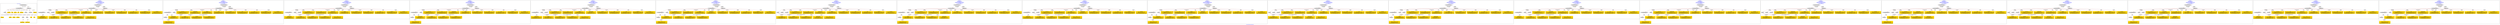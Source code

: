digraph n0 {
fontcolor="blue"
remincross="true"
label="s26-s-san-francisco-moma.json"
subgraph cluster_0 {
label="1-correct model"
n2[style="filled",color="white",fillcolor="lightgray",label="CulturalHeritageObject1"];
n3[style="filled",color="white",fillcolor="lightgray",label="Person1"];
n4[shape="plaintext",style="filled",fillcolor="gold",label="dimensions"];
n5[shape="plaintext",style="filled",fillcolor="gold",label="credit"];
n6[shape="plaintext",style="filled",fillcolor="gold",label="copyright"];
n7[shape="plaintext",style="filled",fillcolor="gold",label="title"];
n8[shape="plaintext",style="filled",fillcolor="gold",label="accession-id"];
n9[style="filled",color="white",fillcolor="lightgray",label="Concept1"];
n10[style="filled",color="white",fillcolor="lightgray",label="Document1"];
n11[shape="plaintext",style="filled",fillcolor="gold",label="nationality"];
n12[shape="plaintext",style="filled",fillcolor="gold",label="birthYear"];
n13[shape="plaintext",style="filled",fillcolor="gold",label="deathYear"];
n14[shape="plaintext",style="filled",fillcolor="gold",label="artistName"];
n15[style="filled",color="white",fillcolor="lightgray",label="Place1"];
n16[style="filled",color="white",fillcolor="lightgray",label="Place2"];
n17[shape="plaintext",style="filled",fillcolor="gold",label="birthPlaceLabel"];
n18[shape="plaintext",style="filled",fillcolor="gold",label="deathPlaceLabel"];
n19[style="filled",color="white",fillcolor="lightgray",label="EuropeanaAggregation1"];
n20[style="filled",color="white",fillcolor="lightgray",label="WebResource1"];
n21[shape="plaintext",style="filled",fillcolor="gold",label="image-URL"];
n22[shape="plaintext",style="filled",fillcolor="gold",label="type"];
n23[shape="plaintext",style="filled",fillcolor="gold",label="url"];
}
subgraph cluster_1 {
label="candidate 0\nlink coherence:1.0\nnode coherence:1.0\nconfidence:0.4592417691319551\nmapping score:0.5935567801868421\ncost:18.99962\n-precision:0.58-recall:0.52"
n25[style="filled",color="white",fillcolor="lightgray",label="CulturalHeritageObject1"];
n26[style="filled",color="white",fillcolor="lightgray",label="CulturalHeritageObject2"];
n27[style="filled",color="white",fillcolor="lightgray",label="Person1"];
n28[style="filled",color="white",fillcolor="lightgray",label="Document1"];
n29[style="filled",color="white",fillcolor="lightgray",label="EuropeanaAggregation1"];
n30[style="filled",color="white",fillcolor="lightgray",label="WebResource1"];
n31[shape="plaintext",style="filled",fillcolor="gold",label="accession-id\n[CulturalHeritageObject,accessionNumber,0.781]\n[WebResource,classLink,0.11]\n[CulturalHeritageObject,description,0.059]\n[CulturalHeritageObject,extent,0.05]"];
n32[shape="plaintext",style="filled",fillcolor="gold",label="image-URL\n[WebResource,classLink,0.785]\n[Document,classLink,0.147]\n[CulturalHeritageObject,description,0.042]\n[Person,biographicalInformation,0.026]"];
n33[shape="plaintext",style="filled",fillcolor="gold",label="url\n[WebResource,classLink,0.489]\n[Document,classLink,0.34]\n[CulturalHeritageObject,provenance,0.119]\n[CulturalHeritageObject,description,0.052]"];
n34[shape="plaintext",style="filled",fillcolor="gold",label="birthPlaceLabel\n[Place,label,0.643]\n[CulturalHeritageObject,provenance,0.134]\n[CulturalHeritageObject,title,0.122]\n[CulturalHeritageObject,description,0.102]"];
n35[shape="plaintext",style="filled",fillcolor="gold",label="deathPlaceLabel\n[Place,label,0.651]\n[CulturalHeritageObject,title,0.13]\n[Concept,prefLabel,0.119]\n[CulturalHeritageObject,description,0.1]"];
n36[shape="plaintext",style="filled",fillcolor="gold",label="deathYear\n[Person,dateOfDeath,0.44]\n[CulturalHeritageObject,created,0.41]\n[CulturalHeritageObject,title,0.08]\n[CulturalHeritageObject,provenance,0.069]"];
n37[shape="plaintext",style="filled",fillcolor="gold",label="title\n[CulturalHeritageObject,description,0.363]\n[CulturalHeritageObject,title,0.344]\n[Person,biographicalInformation,0.202]\n[CulturalHeritageObject,provenance,0.091]"];
n38[shape="plaintext",style="filled",fillcolor="gold",label="birthYear\n[Person,dateOfDeath,0.372]\n[CulturalHeritageObject,created,0.336]\n[Person,dateOfBirth,0.234]\n[CulturalHeritageObject,provenance,0.058]"];
n39[shape="plaintext",style="filled",fillcolor="gold",label="copyright\n[CulturalHeritageObject,provenance,0.351]\n[CulturalHeritageObject,description,0.271]\n[CulturalHeritageObject,title,0.197]\n[Person,biographicalInformation,0.182]"];
n40[shape="plaintext",style="filled",fillcolor="gold",label="artistName\n[Person,nameOfThePerson,0.43]\n[CulturalHeritageObject,description,0.209]\n[CulturalHeritageObject,provenance,0.19]\n[CulturalHeritageObject,title,0.171]"];
n41[shape="plaintext",style="filled",fillcolor="gold",label="credit\n[CulturalHeritageObject,provenance,0.679]\n[CulturalHeritageObject,description,0.149]\n[CulturalHeritageObject,title,0.098]\n[Person,biographicalInformation,0.075]"];
n42[shape="plaintext",style="filled",fillcolor="gold",label="type\n[Concept,prefLabel,0.439]\n[CulturalHeritageObject,provenance,0.321]\n[CulturalHeritageObject,description,0.123]\n[CulturalHeritageObject,medium,0.117]"];
n43[shape="plaintext",style="filled",fillcolor="gold",label="dimensions\n[CulturalHeritageObject,extent,0.837]\n[CulturalHeritageObject,description,0.067]\n[CulturalHeritageObject,provenance,0.061]\n[Person,nameOfThePerson,0.035]"];
n44[shape="plaintext",style="filled",fillcolor="gold",label="nationality\n[Person,countryAssociatedWithThePerson,0.713]\n[CulturalHeritageObject,provenance,0.121]\n[CulturalHeritageObject,title,0.083]\n[CulturalHeritageObject,description,0.082]"];
}
subgraph cluster_2 {
label="candidate 1\nlink coherence:1.0\nnode coherence:1.0\nconfidence:0.4592417691319551\nmapping score:0.5935567801868421\ncost:18.99964\n-precision:0.53-recall:0.48"
n46[style="filled",color="white",fillcolor="lightgray",label="CulturalHeritageObject1"];
n47[style="filled",color="white",fillcolor="lightgray",label="CulturalHeritageObject2"];
n48[style="filled",color="white",fillcolor="lightgray",label="Person1"];
n49[style="filled",color="white",fillcolor="lightgray",label="Document2"];
n50[style="filled",color="white",fillcolor="lightgray",label="EuropeanaAggregation1"];
n51[style="filled",color="white",fillcolor="lightgray",label="WebResource1"];
n52[shape="plaintext",style="filled",fillcolor="gold",label="accession-id\n[CulturalHeritageObject,accessionNumber,0.781]\n[WebResource,classLink,0.11]\n[CulturalHeritageObject,description,0.059]\n[CulturalHeritageObject,extent,0.05]"];
n53[shape="plaintext",style="filled",fillcolor="gold",label="image-URL\n[WebResource,classLink,0.785]\n[Document,classLink,0.147]\n[CulturalHeritageObject,description,0.042]\n[Person,biographicalInformation,0.026]"];
n54[shape="plaintext",style="filled",fillcolor="gold",label="birthPlaceLabel\n[Place,label,0.643]\n[CulturalHeritageObject,provenance,0.134]\n[CulturalHeritageObject,title,0.122]\n[CulturalHeritageObject,description,0.102]"];
n55[shape="plaintext",style="filled",fillcolor="gold",label="deathPlaceLabel\n[Place,label,0.651]\n[CulturalHeritageObject,title,0.13]\n[Concept,prefLabel,0.119]\n[CulturalHeritageObject,description,0.1]"];
n56[shape="plaintext",style="filled",fillcolor="gold",label="deathYear\n[Person,dateOfDeath,0.44]\n[CulturalHeritageObject,created,0.41]\n[CulturalHeritageObject,title,0.08]\n[CulturalHeritageObject,provenance,0.069]"];
n57[shape="plaintext",style="filled",fillcolor="gold",label="title\n[CulturalHeritageObject,description,0.363]\n[CulturalHeritageObject,title,0.344]\n[Person,biographicalInformation,0.202]\n[CulturalHeritageObject,provenance,0.091]"];
n58[shape="plaintext",style="filled",fillcolor="gold",label="birthYear\n[Person,dateOfDeath,0.372]\n[CulturalHeritageObject,created,0.336]\n[Person,dateOfBirth,0.234]\n[CulturalHeritageObject,provenance,0.058]"];
n59[shape="plaintext",style="filled",fillcolor="gold",label="copyright\n[CulturalHeritageObject,provenance,0.351]\n[CulturalHeritageObject,description,0.271]\n[CulturalHeritageObject,title,0.197]\n[Person,biographicalInformation,0.182]"];
n60[shape="plaintext",style="filled",fillcolor="gold",label="artistName\n[Person,nameOfThePerson,0.43]\n[CulturalHeritageObject,description,0.209]\n[CulturalHeritageObject,provenance,0.19]\n[CulturalHeritageObject,title,0.171]"];
n61[shape="plaintext",style="filled",fillcolor="gold",label="url\n[WebResource,classLink,0.489]\n[Document,classLink,0.34]\n[CulturalHeritageObject,provenance,0.119]\n[CulturalHeritageObject,description,0.052]"];
n62[shape="plaintext",style="filled",fillcolor="gold",label="credit\n[CulturalHeritageObject,provenance,0.679]\n[CulturalHeritageObject,description,0.149]\n[CulturalHeritageObject,title,0.098]\n[Person,biographicalInformation,0.075]"];
n63[shape="plaintext",style="filled",fillcolor="gold",label="type\n[Concept,prefLabel,0.439]\n[CulturalHeritageObject,provenance,0.321]\n[CulturalHeritageObject,description,0.123]\n[CulturalHeritageObject,medium,0.117]"];
n64[shape="plaintext",style="filled",fillcolor="gold",label="dimensions\n[CulturalHeritageObject,extent,0.837]\n[CulturalHeritageObject,description,0.067]\n[CulturalHeritageObject,provenance,0.061]\n[Person,nameOfThePerson,0.035]"];
n65[shape="plaintext",style="filled",fillcolor="gold",label="nationality\n[Person,countryAssociatedWithThePerson,0.713]\n[CulturalHeritageObject,provenance,0.121]\n[CulturalHeritageObject,title,0.083]\n[CulturalHeritageObject,description,0.082]"];
}
subgraph cluster_3 {
label="candidate 10\nlink coherence:1.0\nnode coherence:1.0\nconfidence:0.4559995047469375\nmapping score:0.5924760253918363\ncost:18.99962\n-precision:0.68-recall:0.62"
n67[style="filled",color="white",fillcolor="lightgray",label="CulturalHeritageObject1"];
n68[style="filled",color="white",fillcolor="lightgray",label="CulturalHeritageObject2"];
n69[style="filled",color="white",fillcolor="lightgray",label="Person1"];
n70[style="filled",color="white",fillcolor="lightgray",label="Document1"];
n71[style="filled",color="white",fillcolor="lightgray",label="EuropeanaAggregation1"];
n72[style="filled",color="white",fillcolor="lightgray",label="WebResource1"];
n73[shape="plaintext",style="filled",fillcolor="gold",label="accession-id\n[CulturalHeritageObject,accessionNumber,0.781]\n[WebResource,classLink,0.11]\n[CulturalHeritageObject,description,0.059]\n[CulturalHeritageObject,extent,0.05]"];
n74[shape="plaintext",style="filled",fillcolor="gold",label="image-URL\n[WebResource,classLink,0.785]\n[Document,classLink,0.147]\n[CulturalHeritageObject,description,0.042]\n[Person,biographicalInformation,0.026]"];
n75[shape="plaintext",style="filled",fillcolor="gold",label="url\n[WebResource,classLink,0.489]\n[Document,classLink,0.34]\n[CulturalHeritageObject,provenance,0.119]\n[CulturalHeritageObject,description,0.052]"];
n76[shape="plaintext",style="filled",fillcolor="gold",label="title\n[CulturalHeritageObject,description,0.363]\n[CulturalHeritageObject,title,0.344]\n[Person,biographicalInformation,0.202]\n[CulturalHeritageObject,provenance,0.091]"];
n77[shape="plaintext",style="filled",fillcolor="gold",label="deathPlaceLabel\n[Place,label,0.651]\n[CulturalHeritageObject,title,0.13]\n[Concept,prefLabel,0.119]\n[CulturalHeritageObject,description,0.1]"];
n78[shape="plaintext",style="filled",fillcolor="gold",label="birthPlaceLabel\n[Place,label,0.643]\n[CulturalHeritageObject,provenance,0.134]\n[CulturalHeritageObject,title,0.122]\n[CulturalHeritageObject,description,0.102]"];
n79[shape="plaintext",style="filled",fillcolor="gold",label="birthYear\n[Person,dateOfDeath,0.372]\n[CulturalHeritageObject,created,0.336]\n[Person,dateOfBirth,0.234]\n[CulturalHeritageObject,provenance,0.058]"];
n80[shape="plaintext",style="filled",fillcolor="gold",label="deathYear\n[Person,dateOfDeath,0.44]\n[CulturalHeritageObject,created,0.41]\n[CulturalHeritageObject,title,0.08]\n[CulturalHeritageObject,provenance,0.069]"];
n81[shape="plaintext",style="filled",fillcolor="gold",label="copyright\n[CulturalHeritageObject,provenance,0.351]\n[CulturalHeritageObject,description,0.271]\n[CulturalHeritageObject,title,0.197]\n[Person,biographicalInformation,0.182]"];
n82[shape="plaintext",style="filled",fillcolor="gold",label="artistName\n[Person,nameOfThePerson,0.43]\n[CulturalHeritageObject,description,0.209]\n[CulturalHeritageObject,provenance,0.19]\n[CulturalHeritageObject,title,0.171]"];
n83[shape="plaintext",style="filled",fillcolor="gold",label="credit\n[CulturalHeritageObject,provenance,0.679]\n[CulturalHeritageObject,description,0.149]\n[CulturalHeritageObject,title,0.098]\n[Person,biographicalInformation,0.075]"];
n84[shape="plaintext",style="filled",fillcolor="gold",label="type\n[Concept,prefLabel,0.439]\n[CulturalHeritageObject,provenance,0.321]\n[CulturalHeritageObject,description,0.123]\n[CulturalHeritageObject,medium,0.117]"];
n85[shape="plaintext",style="filled",fillcolor="gold",label="dimensions\n[CulturalHeritageObject,extent,0.837]\n[CulturalHeritageObject,description,0.067]\n[CulturalHeritageObject,provenance,0.061]\n[Person,nameOfThePerson,0.035]"];
n86[shape="plaintext",style="filled",fillcolor="gold",label="nationality\n[Person,countryAssociatedWithThePerson,0.713]\n[CulturalHeritageObject,provenance,0.121]\n[CulturalHeritageObject,title,0.083]\n[CulturalHeritageObject,description,0.082]"];
}
subgraph cluster_4 {
label="candidate 11\nlink coherence:1.0\nnode coherence:1.0\nconfidence:0.4559995047469375\nmapping score:0.5924760253918363\ncost:18.99964\n-precision:0.63-recall:0.57"
n88[style="filled",color="white",fillcolor="lightgray",label="CulturalHeritageObject1"];
n89[style="filled",color="white",fillcolor="lightgray",label="CulturalHeritageObject2"];
n90[style="filled",color="white",fillcolor="lightgray",label="Person1"];
n91[style="filled",color="white",fillcolor="lightgray",label="Document2"];
n92[style="filled",color="white",fillcolor="lightgray",label="EuropeanaAggregation1"];
n93[style="filled",color="white",fillcolor="lightgray",label="WebResource1"];
n94[shape="plaintext",style="filled",fillcolor="gold",label="accession-id\n[CulturalHeritageObject,accessionNumber,0.781]\n[WebResource,classLink,0.11]\n[CulturalHeritageObject,description,0.059]\n[CulturalHeritageObject,extent,0.05]"];
n95[shape="plaintext",style="filled",fillcolor="gold",label="image-URL\n[WebResource,classLink,0.785]\n[Document,classLink,0.147]\n[CulturalHeritageObject,description,0.042]\n[Person,biographicalInformation,0.026]"];
n96[shape="plaintext",style="filled",fillcolor="gold",label="title\n[CulturalHeritageObject,description,0.363]\n[CulturalHeritageObject,title,0.344]\n[Person,biographicalInformation,0.202]\n[CulturalHeritageObject,provenance,0.091]"];
n97[shape="plaintext",style="filled",fillcolor="gold",label="deathPlaceLabel\n[Place,label,0.651]\n[CulturalHeritageObject,title,0.13]\n[Concept,prefLabel,0.119]\n[CulturalHeritageObject,description,0.1]"];
n98[shape="plaintext",style="filled",fillcolor="gold",label="birthPlaceLabel\n[Place,label,0.643]\n[CulturalHeritageObject,provenance,0.134]\n[CulturalHeritageObject,title,0.122]\n[CulturalHeritageObject,description,0.102]"];
n99[shape="plaintext",style="filled",fillcolor="gold",label="birthYear\n[Person,dateOfDeath,0.372]\n[CulturalHeritageObject,created,0.336]\n[Person,dateOfBirth,0.234]\n[CulturalHeritageObject,provenance,0.058]"];
n100[shape="plaintext",style="filled",fillcolor="gold",label="deathYear\n[Person,dateOfDeath,0.44]\n[CulturalHeritageObject,created,0.41]\n[CulturalHeritageObject,title,0.08]\n[CulturalHeritageObject,provenance,0.069]"];
n101[shape="plaintext",style="filled",fillcolor="gold",label="copyright\n[CulturalHeritageObject,provenance,0.351]\n[CulturalHeritageObject,description,0.271]\n[CulturalHeritageObject,title,0.197]\n[Person,biographicalInformation,0.182]"];
n102[shape="plaintext",style="filled",fillcolor="gold",label="artistName\n[Person,nameOfThePerson,0.43]\n[CulturalHeritageObject,description,0.209]\n[CulturalHeritageObject,provenance,0.19]\n[CulturalHeritageObject,title,0.171]"];
n103[shape="plaintext",style="filled",fillcolor="gold",label="url\n[WebResource,classLink,0.489]\n[Document,classLink,0.34]\n[CulturalHeritageObject,provenance,0.119]\n[CulturalHeritageObject,description,0.052]"];
n104[shape="plaintext",style="filled",fillcolor="gold",label="credit\n[CulturalHeritageObject,provenance,0.679]\n[CulturalHeritageObject,description,0.149]\n[CulturalHeritageObject,title,0.098]\n[Person,biographicalInformation,0.075]"];
n105[shape="plaintext",style="filled",fillcolor="gold",label="type\n[Concept,prefLabel,0.439]\n[CulturalHeritageObject,provenance,0.321]\n[CulturalHeritageObject,description,0.123]\n[CulturalHeritageObject,medium,0.117]"];
n106[shape="plaintext",style="filled",fillcolor="gold",label="dimensions\n[CulturalHeritageObject,extent,0.837]\n[CulturalHeritageObject,description,0.067]\n[CulturalHeritageObject,provenance,0.061]\n[Person,nameOfThePerson,0.035]"];
n107[shape="plaintext",style="filled",fillcolor="gold",label="nationality\n[Person,countryAssociatedWithThePerson,0.713]\n[CulturalHeritageObject,provenance,0.121]\n[CulturalHeritageObject,title,0.083]\n[CulturalHeritageObject,description,0.082]"];
}
subgraph cluster_5 {
label="candidate 12\nlink coherence:1.0\nnode coherence:1.0\nconfidence:0.455691677935155\nmapping score:0.5923734164545754\ncost:18.99962\n-precision:0.63-recall:0.57"
n109[style="filled",color="white",fillcolor="lightgray",label="CulturalHeritageObject1"];
n110[style="filled",color="white",fillcolor="lightgray",label="CulturalHeritageObject2"];
n111[style="filled",color="white",fillcolor="lightgray",label="Person1"];
n112[style="filled",color="white",fillcolor="lightgray",label="Document1"];
n113[style="filled",color="white",fillcolor="lightgray",label="EuropeanaAggregation1"];
n114[style="filled",color="white",fillcolor="lightgray",label="WebResource1"];
n115[shape="plaintext",style="filled",fillcolor="gold",label="accession-id\n[CulturalHeritageObject,accessionNumber,0.781]\n[WebResource,classLink,0.11]\n[CulturalHeritageObject,description,0.059]\n[CulturalHeritageObject,extent,0.05]"];
n116[shape="plaintext",style="filled",fillcolor="gold",label="image-URL\n[WebResource,classLink,0.785]\n[Document,classLink,0.147]\n[CulturalHeritageObject,description,0.042]\n[Person,biographicalInformation,0.026]"];
n117[shape="plaintext",style="filled",fillcolor="gold",label="url\n[WebResource,classLink,0.489]\n[Document,classLink,0.34]\n[CulturalHeritageObject,provenance,0.119]\n[CulturalHeritageObject,description,0.052]"];
n118[shape="plaintext",style="filled",fillcolor="gold",label="title\n[CulturalHeritageObject,description,0.363]\n[CulturalHeritageObject,title,0.344]\n[Person,biographicalInformation,0.202]\n[CulturalHeritageObject,provenance,0.091]"];
n119[shape="plaintext",style="filled",fillcolor="gold",label="birthPlaceLabel\n[Place,label,0.643]\n[CulturalHeritageObject,provenance,0.134]\n[CulturalHeritageObject,title,0.122]\n[CulturalHeritageObject,description,0.102]"];
n120[shape="plaintext",style="filled",fillcolor="gold",label="deathYear\n[Person,dateOfDeath,0.44]\n[CulturalHeritageObject,created,0.41]\n[CulturalHeritageObject,title,0.08]\n[CulturalHeritageObject,provenance,0.069]"];
n121[shape="plaintext",style="filled",fillcolor="gold",label="deathPlaceLabel\n[Place,label,0.651]\n[CulturalHeritageObject,title,0.13]\n[Concept,prefLabel,0.119]\n[CulturalHeritageObject,description,0.1]"];
n122[shape="plaintext",style="filled",fillcolor="gold",label="birthYear\n[Person,dateOfDeath,0.372]\n[CulturalHeritageObject,created,0.336]\n[Person,dateOfBirth,0.234]\n[CulturalHeritageObject,provenance,0.058]"];
n123[shape="plaintext",style="filled",fillcolor="gold",label="copyright\n[CulturalHeritageObject,provenance,0.351]\n[CulturalHeritageObject,description,0.271]\n[CulturalHeritageObject,title,0.197]\n[Person,biographicalInformation,0.182]"];
n124[shape="plaintext",style="filled",fillcolor="gold",label="artistName\n[Person,nameOfThePerson,0.43]\n[CulturalHeritageObject,description,0.209]\n[CulturalHeritageObject,provenance,0.19]\n[CulturalHeritageObject,title,0.171]"];
n125[shape="plaintext",style="filled",fillcolor="gold",label="credit\n[CulturalHeritageObject,provenance,0.679]\n[CulturalHeritageObject,description,0.149]\n[CulturalHeritageObject,title,0.098]\n[Person,biographicalInformation,0.075]"];
n126[shape="plaintext",style="filled",fillcolor="gold",label="type\n[Concept,prefLabel,0.439]\n[CulturalHeritageObject,provenance,0.321]\n[CulturalHeritageObject,description,0.123]\n[CulturalHeritageObject,medium,0.117]"];
n127[shape="plaintext",style="filled",fillcolor="gold",label="dimensions\n[CulturalHeritageObject,extent,0.837]\n[CulturalHeritageObject,description,0.067]\n[CulturalHeritageObject,provenance,0.061]\n[Person,nameOfThePerson,0.035]"];
n128[shape="plaintext",style="filled",fillcolor="gold",label="nationality\n[Person,countryAssociatedWithThePerson,0.713]\n[CulturalHeritageObject,provenance,0.121]\n[CulturalHeritageObject,title,0.083]\n[CulturalHeritageObject,description,0.082]"];
}
subgraph cluster_6 {
label="candidate 13\nlink coherence:1.0\nnode coherence:1.0\nconfidence:0.455691677935155\nmapping score:0.5923734164545754\ncost:18.99964\n-precision:0.58-recall:0.52"
n130[style="filled",color="white",fillcolor="lightgray",label="CulturalHeritageObject1"];
n131[style="filled",color="white",fillcolor="lightgray",label="CulturalHeritageObject2"];
n132[style="filled",color="white",fillcolor="lightgray",label="Person1"];
n133[style="filled",color="white",fillcolor="lightgray",label="Document2"];
n134[style="filled",color="white",fillcolor="lightgray",label="EuropeanaAggregation1"];
n135[style="filled",color="white",fillcolor="lightgray",label="WebResource1"];
n136[shape="plaintext",style="filled",fillcolor="gold",label="accession-id\n[CulturalHeritageObject,accessionNumber,0.781]\n[WebResource,classLink,0.11]\n[CulturalHeritageObject,description,0.059]\n[CulturalHeritageObject,extent,0.05]"];
n137[shape="plaintext",style="filled",fillcolor="gold",label="image-URL\n[WebResource,classLink,0.785]\n[Document,classLink,0.147]\n[CulturalHeritageObject,description,0.042]\n[Person,biographicalInformation,0.026]"];
n138[shape="plaintext",style="filled",fillcolor="gold",label="title\n[CulturalHeritageObject,description,0.363]\n[CulturalHeritageObject,title,0.344]\n[Person,biographicalInformation,0.202]\n[CulturalHeritageObject,provenance,0.091]"];
n139[shape="plaintext",style="filled",fillcolor="gold",label="birthPlaceLabel\n[Place,label,0.643]\n[CulturalHeritageObject,provenance,0.134]\n[CulturalHeritageObject,title,0.122]\n[CulturalHeritageObject,description,0.102]"];
n140[shape="plaintext",style="filled",fillcolor="gold",label="deathYear\n[Person,dateOfDeath,0.44]\n[CulturalHeritageObject,created,0.41]\n[CulturalHeritageObject,title,0.08]\n[CulturalHeritageObject,provenance,0.069]"];
n141[shape="plaintext",style="filled",fillcolor="gold",label="deathPlaceLabel\n[Place,label,0.651]\n[CulturalHeritageObject,title,0.13]\n[Concept,prefLabel,0.119]\n[CulturalHeritageObject,description,0.1]"];
n142[shape="plaintext",style="filled",fillcolor="gold",label="birthYear\n[Person,dateOfDeath,0.372]\n[CulturalHeritageObject,created,0.336]\n[Person,dateOfBirth,0.234]\n[CulturalHeritageObject,provenance,0.058]"];
n143[shape="plaintext",style="filled",fillcolor="gold",label="copyright\n[CulturalHeritageObject,provenance,0.351]\n[CulturalHeritageObject,description,0.271]\n[CulturalHeritageObject,title,0.197]\n[Person,biographicalInformation,0.182]"];
n144[shape="plaintext",style="filled",fillcolor="gold",label="artistName\n[Person,nameOfThePerson,0.43]\n[CulturalHeritageObject,description,0.209]\n[CulturalHeritageObject,provenance,0.19]\n[CulturalHeritageObject,title,0.171]"];
n145[shape="plaintext",style="filled",fillcolor="gold",label="url\n[WebResource,classLink,0.489]\n[Document,classLink,0.34]\n[CulturalHeritageObject,provenance,0.119]\n[CulturalHeritageObject,description,0.052]"];
n146[shape="plaintext",style="filled",fillcolor="gold",label="credit\n[CulturalHeritageObject,provenance,0.679]\n[CulturalHeritageObject,description,0.149]\n[CulturalHeritageObject,title,0.098]\n[Person,biographicalInformation,0.075]"];
n147[shape="plaintext",style="filled",fillcolor="gold",label="type\n[Concept,prefLabel,0.439]\n[CulturalHeritageObject,provenance,0.321]\n[CulturalHeritageObject,description,0.123]\n[CulturalHeritageObject,medium,0.117]"];
n148[shape="plaintext",style="filled",fillcolor="gold",label="dimensions\n[CulturalHeritageObject,extent,0.837]\n[CulturalHeritageObject,description,0.067]\n[CulturalHeritageObject,provenance,0.061]\n[Person,nameOfThePerson,0.035]"];
n149[shape="plaintext",style="filled",fillcolor="gold",label="nationality\n[Person,countryAssociatedWithThePerson,0.713]\n[CulturalHeritageObject,provenance,0.121]\n[CulturalHeritageObject,title,0.083]\n[CulturalHeritageObject,description,0.082]"];
}
subgraph cluster_7 {
label="candidate 14\nlink coherence:1.0\nnode coherence:1.0\nconfidence:0.45561767507589407\nmapping score:0.5923487488348218\ncost:18.99961\n-precision:0.63-recall:0.57"
n151[style="filled",color="white",fillcolor="lightgray",label="CulturalHeritageObject1"];
n152[style="filled",color="white",fillcolor="lightgray",label="Person1"];
n153[style="filled",color="white",fillcolor="lightgray",label="Concept1"];
n154[style="filled",color="white",fillcolor="lightgray",label="Document1"];
n155[style="filled",color="white",fillcolor="lightgray",label="EuropeanaAggregation1"];
n156[style="filled",color="white",fillcolor="lightgray",label="WebResource1"];
n157[shape="plaintext",style="filled",fillcolor="gold",label="accession-id\n[CulturalHeritageObject,accessionNumber,0.781]\n[WebResource,classLink,0.11]\n[CulturalHeritageObject,description,0.059]\n[CulturalHeritageObject,extent,0.05]"];
n158[shape="plaintext",style="filled",fillcolor="gold",label="image-URL\n[WebResource,classLink,0.785]\n[Document,classLink,0.147]\n[CulturalHeritageObject,description,0.042]\n[Person,biographicalInformation,0.026]"];
n159[shape="plaintext",style="filled",fillcolor="gold",label="url\n[WebResource,classLink,0.489]\n[Document,classLink,0.34]\n[CulturalHeritageObject,provenance,0.119]\n[CulturalHeritageObject,description,0.052]"];
n160[shape="plaintext",style="filled",fillcolor="gold",label="title\n[CulturalHeritageObject,description,0.363]\n[CulturalHeritageObject,title,0.344]\n[Person,biographicalInformation,0.202]\n[CulturalHeritageObject,provenance,0.091]"];
n161[shape="plaintext",style="filled",fillcolor="gold",label="birthPlaceLabel\n[Place,label,0.643]\n[CulturalHeritageObject,provenance,0.134]\n[CulturalHeritageObject,title,0.122]\n[CulturalHeritageObject,description,0.102]"];
n162[shape="plaintext",style="filled",fillcolor="gold",label="deathYear\n[Person,dateOfDeath,0.44]\n[CulturalHeritageObject,created,0.41]\n[CulturalHeritageObject,title,0.08]\n[CulturalHeritageObject,provenance,0.069]"];
n163[shape="plaintext",style="filled",fillcolor="gold",label="birthYear\n[Person,dateOfDeath,0.372]\n[CulturalHeritageObject,created,0.336]\n[Person,dateOfBirth,0.234]\n[CulturalHeritageObject,provenance,0.058]"];
n164[shape="plaintext",style="filled",fillcolor="gold",label="copyright\n[CulturalHeritageObject,provenance,0.351]\n[CulturalHeritageObject,description,0.271]\n[CulturalHeritageObject,title,0.197]\n[Person,biographicalInformation,0.182]"];
n165[shape="plaintext",style="filled",fillcolor="gold",label="artistName\n[Person,nameOfThePerson,0.43]\n[CulturalHeritageObject,description,0.209]\n[CulturalHeritageObject,provenance,0.19]\n[CulturalHeritageObject,title,0.171]"];
n166[shape="plaintext",style="filled",fillcolor="gold",label="credit\n[CulturalHeritageObject,provenance,0.679]\n[CulturalHeritageObject,description,0.149]\n[CulturalHeritageObject,title,0.098]\n[Person,biographicalInformation,0.075]"];
n167[shape="plaintext",style="filled",fillcolor="gold",label="type\n[Concept,prefLabel,0.439]\n[CulturalHeritageObject,provenance,0.321]\n[CulturalHeritageObject,description,0.123]\n[CulturalHeritageObject,medium,0.117]"];
n168[shape="plaintext",style="filled",fillcolor="gold",label="dimensions\n[CulturalHeritageObject,extent,0.837]\n[CulturalHeritageObject,description,0.067]\n[CulturalHeritageObject,provenance,0.061]\n[Person,nameOfThePerson,0.035]"];
n169[shape="plaintext",style="filled",fillcolor="gold",label="nationality\n[Person,countryAssociatedWithThePerson,0.713]\n[CulturalHeritageObject,provenance,0.121]\n[CulturalHeritageObject,title,0.083]\n[CulturalHeritageObject,description,0.082]"];
n170[shape="plaintext",style="filled",fillcolor="gold",label="deathPlaceLabel\n[Place,label,0.651]\n[CulturalHeritageObject,title,0.13]\n[Concept,prefLabel,0.119]\n[CulturalHeritageObject,description,0.1]"];
}
subgraph cluster_8 {
label="candidate 15\nlink coherence:1.0\nnode coherence:1.0\nconfidence:0.45561767507589407\nmapping score:0.5923487488348218\ncost:19.99962\n-precision:0.55-recall:0.52"
n172[style="filled",color="white",fillcolor="lightgray",label="CulturalHeritageObject1"];
n173[style="filled",color="white",fillcolor="lightgray",label="CulturalHeritageObject2"];
n174[style="filled",color="white",fillcolor="lightgray",label="Person1"];
n175[style="filled",color="white",fillcolor="lightgray",label="Concept1"];
n176[style="filled",color="white",fillcolor="lightgray",label="Document2"];
n177[style="filled",color="white",fillcolor="lightgray",label="EuropeanaAggregation1"];
n178[style="filled",color="white",fillcolor="lightgray",label="WebResource1"];
n179[shape="plaintext",style="filled",fillcolor="gold",label="accession-id\n[CulturalHeritageObject,accessionNumber,0.781]\n[WebResource,classLink,0.11]\n[CulturalHeritageObject,description,0.059]\n[CulturalHeritageObject,extent,0.05]"];
n180[shape="plaintext",style="filled",fillcolor="gold",label="image-URL\n[WebResource,classLink,0.785]\n[Document,classLink,0.147]\n[CulturalHeritageObject,description,0.042]\n[Person,biographicalInformation,0.026]"];
n181[shape="plaintext",style="filled",fillcolor="gold",label="title\n[CulturalHeritageObject,description,0.363]\n[CulturalHeritageObject,title,0.344]\n[Person,biographicalInformation,0.202]\n[CulturalHeritageObject,provenance,0.091]"];
n182[shape="plaintext",style="filled",fillcolor="gold",label="birthPlaceLabel\n[Place,label,0.643]\n[CulturalHeritageObject,provenance,0.134]\n[CulturalHeritageObject,title,0.122]\n[CulturalHeritageObject,description,0.102]"];
n183[shape="plaintext",style="filled",fillcolor="gold",label="deathYear\n[Person,dateOfDeath,0.44]\n[CulturalHeritageObject,created,0.41]\n[CulturalHeritageObject,title,0.08]\n[CulturalHeritageObject,provenance,0.069]"];
n184[shape="plaintext",style="filled",fillcolor="gold",label="birthYear\n[Person,dateOfDeath,0.372]\n[CulturalHeritageObject,created,0.336]\n[Person,dateOfBirth,0.234]\n[CulturalHeritageObject,provenance,0.058]"];
n185[shape="plaintext",style="filled",fillcolor="gold",label="copyright\n[CulturalHeritageObject,provenance,0.351]\n[CulturalHeritageObject,description,0.271]\n[CulturalHeritageObject,title,0.197]\n[Person,biographicalInformation,0.182]"];
n186[shape="plaintext",style="filled",fillcolor="gold",label="artistName\n[Person,nameOfThePerson,0.43]\n[CulturalHeritageObject,description,0.209]\n[CulturalHeritageObject,provenance,0.19]\n[CulturalHeritageObject,title,0.171]"];
n187[shape="plaintext",style="filled",fillcolor="gold",label="url\n[WebResource,classLink,0.489]\n[Document,classLink,0.34]\n[CulturalHeritageObject,provenance,0.119]\n[CulturalHeritageObject,description,0.052]"];
n188[shape="plaintext",style="filled",fillcolor="gold",label="credit\n[CulturalHeritageObject,provenance,0.679]\n[CulturalHeritageObject,description,0.149]\n[CulturalHeritageObject,title,0.098]\n[Person,biographicalInformation,0.075]"];
n189[shape="plaintext",style="filled",fillcolor="gold",label="type\n[Concept,prefLabel,0.439]\n[CulturalHeritageObject,provenance,0.321]\n[CulturalHeritageObject,description,0.123]\n[CulturalHeritageObject,medium,0.117]"];
n190[shape="plaintext",style="filled",fillcolor="gold",label="dimensions\n[CulturalHeritageObject,extent,0.837]\n[CulturalHeritageObject,description,0.067]\n[CulturalHeritageObject,provenance,0.061]\n[Person,nameOfThePerson,0.035]"];
n191[shape="plaintext",style="filled",fillcolor="gold",label="nationality\n[Person,countryAssociatedWithThePerson,0.713]\n[CulturalHeritageObject,provenance,0.121]\n[CulturalHeritageObject,title,0.083]\n[CulturalHeritageObject,description,0.082]"];
n192[shape="plaintext",style="filled",fillcolor="gold",label="deathPlaceLabel\n[Place,label,0.651]\n[CulturalHeritageObject,title,0.13]\n[Concept,prefLabel,0.119]\n[CulturalHeritageObject,description,0.1]"];
}
subgraph cluster_9 {
label="candidate 16\nlink coherence:1.0\nnode coherence:1.0\nconfidence:0.45524925221831103\nmapping score:0.5922259412156274\ncost:18.99962\n-precision:0.68-recall:0.62"
n194[style="filled",color="white",fillcolor="lightgray",label="CulturalHeritageObject1"];
n195[style="filled",color="white",fillcolor="lightgray",label="CulturalHeritageObject2"];
n196[style="filled",color="white",fillcolor="lightgray",label="Person1"];
n197[style="filled",color="white",fillcolor="lightgray",label="Document1"];
n198[style="filled",color="white",fillcolor="lightgray",label="EuropeanaAggregation1"];
n199[style="filled",color="white",fillcolor="lightgray",label="WebResource1"];
n200[shape="plaintext",style="filled",fillcolor="gold",label="accession-id\n[CulturalHeritageObject,accessionNumber,0.781]\n[WebResource,classLink,0.11]\n[CulturalHeritageObject,description,0.059]\n[CulturalHeritageObject,extent,0.05]"];
n201[shape="plaintext",style="filled",fillcolor="gold",label="image-URL\n[WebResource,classLink,0.785]\n[Document,classLink,0.147]\n[CulturalHeritageObject,description,0.042]\n[Person,biographicalInformation,0.026]"];
n202[shape="plaintext",style="filled",fillcolor="gold",label="url\n[WebResource,classLink,0.489]\n[Document,classLink,0.34]\n[CulturalHeritageObject,provenance,0.119]\n[CulturalHeritageObject,description,0.052]"];
n203[shape="plaintext",style="filled",fillcolor="gold",label="title\n[CulturalHeritageObject,description,0.363]\n[CulturalHeritageObject,title,0.344]\n[Person,biographicalInformation,0.202]\n[CulturalHeritageObject,provenance,0.091]"];
n204[shape="plaintext",style="filled",fillcolor="gold",label="birthPlaceLabel\n[Place,label,0.643]\n[CulturalHeritageObject,provenance,0.134]\n[CulturalHeritageObject,title,0.122]\n[CulturalHeritageObject,description,0.102]"];
n205[shape="plaintext",style="filled",fillcolor="gold",label="birthYear\n[Person,dateOfDeath,0.372]\n[CulturalHeritageObject,created,0.336]\n[Person,dateOfBirth,0.234]\n[CulturalHeritageObject,provenance,0.058]"];
n206[shape="plaintext",style="filled",fillcolor="gold",label="deathPlaceLabel\n[Place,label,0.651]\n[CulturalHeritageObject,title,0.13]\n[Concept,prefLabel,0.119]\n[CulturalHeritageObject,description,0.1]"];
n207[shape="plaintext",style="filled",fillcolor="gold",label="deathYear\n[Person,dateOfDeath,0.44]\n[CulturalHeritageObject,created,0.41]\n[CulturalHeritageObject,title,0.08]\n[CulturalHeritageObject,provenance,0.069]"];
n208[shape="plaintext",style="filled",fillcolor="gold",label="copyright\n[CulturalHeritageObject,provenance,0.351]\n[CulturalHeritageObject,description,0.271]\n[CulturalHeritageObject,title,0.197]\n[Person,biographicalInformation,0.182]"];
n209[shape="plaintext",style="filled",fillcolor="gold",label="artistName\n[Person,nameOfThePerson,0.43]\n[CulturalHeritageObject,description,0.209]\n[CulturalHeritageObject,provenance,0.19]\n[CulturalHeritageObject,title,0.171]"];
n210[shape="plaintext",style="filled",fillcolor="gold",label="credit\n[CulturalHeritageObject,provenance,0.679]\n[CulturalHeritageObject,description,0.149]\n[CulturalHeritageObject,title,0.098]\n[Person,biographicalInformation,0.075]"];
n211[shape="plaintext",style="filled",fillcolor="gold",label="type\n[Concept,prefLabel,0.439]\n[CulturalHeritageObject,provenance,0.321]\n[CulturalHeritageObject,description,0.123]\n[CulturalHeritageObject,medium,0.117]"];
n212[shape="plaintext",style="filled",fillcolor="gold",label="dimensions\n[CulturalHeritageObject,extent,0.837]\n[CulturalHeritageObject,description,0.067]\n[CulturalHeritageObject,provenance,0.061]\n[Person,nameOfThePerson,0.035]"];
n213[shape="plaintext",style="filled",fillcolor="gold",label="nationality\n[Person,countryAssociatedWithThePerson,0.713]\n[CulturalHeritageObject,provenance,0.121]\n[CulturalHeritageObject,title,0.083]\n[CulturalHeritageObject,description,0.082]"];
}
subgraph cluster_10 {
label="candidate 17\nlink coherence:1.0\nnode coherence:1.0\nconfidence:0.45524925221831103\nmapping score:0.5922259412156274\ncost:18.99964\n-precision:0.63-recall:0.57"
n215[style="filled",color="white",fillcolor="lightgray",label="CulturalHeritageObject1"];
n216[style="filled",color="white",fillcolor="lightgray",label="CulturalHeritageObject2"];
n217[style="filled",color="white",fillcolor="lightgray",label="Person1"];
n218[style="filled",color="white",fillcolor="lightgray",label="Document2"];
n219[style="filled",color="white",fillcolor="lightgray",label="EuropeanaAggregation1"];
n220[style="filled",color="white",fillcolor="lightgray",label="WebResource1"];
n221[shape="plaintext",style="filled",fillcolor="gold",label="accession-id\n[CulturalHeritageObject,accessionNumber,0.781]\n[WebResource,classLink,0.11]\n[CulturalHeritageObject,description,0.059]\n[CulturalHeritageObject,extent,0.05]"];
n222[shape="plaintext",style="filled",fillcolor="gold",label="image-URL\n[WebResource,classLink,0.785]\n[Document,classLink,0.147]\n[CulturalHeritageObject,description,0.042]\n[Person,biographicalInformation,0.026]"];
n223[shape="plaintext",style="filled",fillcolor="gold",label="title\n[CulturalHeritageObject,description,0.363]\n[CulturalHeritageObject,title,0.344]\n[Person,biographicalInformation,0.202]\n[CulturalHeritageObject,provenance,0.091]"];
n224[shape="plaintext",style="filled",fillcolor="gold",label="birthPlaceLabel\n[Place,label,0.643]\n[CulturalHeritageObject,provenance,0.134]\n[CulturalHeritageObject,title,0.122]\n[CulturalHeritageObject,description,0.102]"];
n225[shape="plaintext",style="filled",fillcolor="gold",label="birthYear\n[Person,dateOfDeath,0.372]\n[CulturalHeritageObject,created,0.336]\n[Person,dateOfBirth,0.234]\n[CulturalHeritageObject,provenance,0.058]"];
n226[shape="plaintext",style="filled",fillcolor="gold",label="deathPlaceLabel\n[Place,label,0.651]\n[CulturalHeritageObject,title,0.13]\n[Concept,prefLabel,0.119]\n[CulturalHeritageObject,description,0.1]"];
n227[shape="plaintext",style="filled",fillcolor="gold",label="deathYear\n[Person,dateOfDeath,0.44]\n[CulturalHeritageObject,created,0.41]\n[CulturalHeritageObject,title,0.08]\n[CulturalHeritageObject,provenance,0.069]"];
n228[shape="plaintext",style="filled",fillcolor="gold",label="copyright\n[CulturalHeritageObject,provenance,0.351]\n[CulturalHeritageObject,description,0.271]\n[CulturalHeritageObject,title,0.197]\n[Person,biographicalInformation,0.182]"];
n229[shape="plaintext",style="filled",fillcolor="gold",label="artistName\n[Person,nameOfThePerson,0.43]\n[CulturalHeritageObject,description,0.209]\n[CulturalHeritageObject,provenance,0.19]\n[CulturalHeritageObject,title,0.171]"];
n230[shape="plaintext",style="filled",fillcolor="gold",label="url\n[WebResource,classLink,0.489]\n[Document,classLink,0.34]\n[CulturalHeritageObject,provenance,0.119]\n[CulturalHeritageObject,description,0.052]"];
n231[shape="plaintext",style="filled",fillcolor="gold",label="credit\n[CulturalHeritageObject,provenance,0.679]\n[CulturalHeritageObject,description,0.149]\n[CulturalHeritageObject,title,0.098]\n[Person,biographicalInformation,0.075]"];
n232[shape="plaintext",style="filled",fillcolor="gold",label="type\n[Concept,prefLabel,0.439]\n[CulturalHeritageObject,provenance,0.321]\n[CulturalHeritageObject,description,0.123]\n[CulturalHeritageObject,medium,0.117]"];
n233[shape="plaintext",style="filled",fillcolor="gold",label="dimensions\n[CulturalHeritageObject,extent,0.837]\n[CulturalHeritageObject,description,0.067]\n[CulturalHeritageObject,provenance,0.061]\n[Person,nameOfThePerson,0.035]"];
n234[shape="plaintext",style="filled",fillcolor="gold",label="nationality\n[Person,countryAssociatedWithThePerson,0.713]\n[CulturalHeritageObject,provenance,0.121]\n[CulturalHeritageObject,title,0.083]\n[CulturalHeritageObject,description,0.082]"];
}
subgraph cluster_11 {
label="candidate 18\nlink coherence:1.0\nnode coherence:1.0\nconfidence:0.45517524935905007\nmapping score:0.5922012735958738\ncost:18.99961\n-precision:0.68-recall:0.62"
n236[style="filled",color="white",fillcolor="lightgray",label="CulturalHeritageObject1"];
n237[style="filled",color="white",fillcolor="lightgray",label="Person1"];
n238[style="filled",color="white",fillcolor="lightgray",label="Concept1"];
n239[style="filled",color="white",fillcolor="lightgray",label="Document1"];
n240[style="filled",color="white",fillcolor="lightgray",label="EuropeanaAggregation1"];
n241[style="filled",color="white",fillcolor="lightgray",label="WebResource1"];
n242[shape="plaintext",style="filled",fillcolor="gold",label="accession-id\n[CulturalHeritageObject,accessionNumber,0.781]\n[WebResource,classLink,0.11]\n[CulturalHeritageObject,description,0.059]\n[CulturalHeritageObject,extent,0.05]"];
n243[shape="plaintext",style="filled",fillcolor="gold",label="image-URL\n[WebResource,classLink,0.785]\n[Document,classLink,0.147]\n[CulturalHeritageObject,description,0.042]\n[Person,biographicalInformation,0.026]"];
n244[shape="plaintext",style="filled",fillcolor="gold",label="url\n[WebResource,classLink,0.489]\n[Document,classLink,0.34]\n[CulturalHeritageObject,provenance,0.119]\n[CulturalHeritageObject,description,0.052]"];
n245[shape="plaintext",style="filled",fillcolor="gold",label="title\n[CulturalHeritageObject,description,0.363]\n[CulturalHeritageObject,title,0.344]\n[Person,biographicalInformation,0.202]\n[CulturalHeritageObject,provenance,0.091]"];
n246[shape="plaintext",style="filled",fillcolor="gold",label="birthPlaceLabel\n[Place,label,0.643]\n[CulturalHeritageObject,provenance,0.134]\n[CulturalHeritageObject,title,0.122]\n[CulturalHeritageObject,description,0.102]"];
n247[shape="plaintext",style="filled",fillcolor="gold",label="birthYear\n[Person,dateOfDeath,0.372]\n[CulturalHeritageObject,created,0.336]\n[Person,dateOfBirth,0.234]\n[CulturalHeritageObject,provenance,0.058]"];
n248[shape="plaintext",style="filled",fillcolor="gold",label="deathYear\n[Person,dateOfDeath,0.44]\n[CulturalHeritageObject,created,0.41]\n[CulturalHeritageObject,title,0.08]\n[CulturalHeritageObject,provenance,0.069]"];
n249[shape="plaintext",style="filled",fillcolor="gold",label="copyright\n[CulturalHeritageObject,provenance,0.351]\n[CulturalHeritageObject,description,0.271]\n[CulturalHeritageObject,title,0.197]\n[Person,biographicalInformation,0.182]"];
n250[shape="plaintext",style="filled",fillcolor="gold",label="artistName\n[Person,nameOfThePerson,0.43]\n[CulturalHeritageObject,description,0.209]\n[CulturalHeritageObject,provenance,0.19]\n[CulturalHeritageObject,title,0.171]"];
n251[shape="plaintext",style="filled",fillcolor="gold",label="credit\n[CulturalHeritageObject,provenance,0.679]\n[CulturalHeritageObject,description,0.149]\n[CulturalHeritageObject,title,0.098]\n[Person,biographicalInformation,0.075]"];
n252[shape="plaintext",style="filled",fillcolor="gold",label="type\n[Concept,prefLabel,0.439]\n[CulturalHeritageObject,provenance,0.321]\n[CulturalHeritageObject,description,0.123]\n[CulturalHeritageObject,medium,0.117]"];
n253[shape="plaintext",style="filled",fillcolor="gold",label="dimensions\n[CulturalHeritageObject,extent,0.837]\n[CulturalHeritageObject,description,0.067]\n[CulturalHeritageObject,provenance,0.061]\n[Person,nameOfThePerson,0.035]"];
n254[shape="plaintext",style="filled",fillcolor="gold",label="nationality\n[Person,countryAssociatedWithThePerson,0.713]\n[CulturalHeritageObject,provenance,0.121]\n[CulturalHeritageObject,title,0.083]\n[CulturalHeritageObject,description,0.082]"];
n255[shape="plaintext",style="filled",fillcolor="gold",label="deathPlaceLabel\n[Place,label,0.651]\n[CulturalHeritageObject,title,0.13]\n[Concept,prefLabel,0.119]\n[CulturalHeritageObject,description,0.1]"];
}
subgraph cluster_12 {
label="candidate 19\nlink coherence:1.0\nnode coherence:1.0\nconfidence:0.45517524935905007\nmapping score:0.5922012735958738\ncost:19.99962\n-precision:0.6-recall:0.57"
n257[style="filled",color="white",fillcolor="lightgray",label="CulturalHeritageObject1"];
n258[style="filled",color="white",fillcolor="lightgray",label="CulturalHeritageObject2"];
n259[style="filled",color="white",fillcolor="lightgray",label="Person1"];
n260[style="filled",color="white",fillcolor="lightgray",label="Concept1"];
n261[style="filled",color="white",fillcolor="lightgray",label="Document2"];
n262[style="filled",color="white",fillcolor="lightgray",label="EuropeanaAggregation1"];
n263[style="filled",color="white",fillcolor="lightgray",label="WebResource1"];
n264[shape="plaintext",style="filled",fillcolor="gold",label="accession-id\n[CulturalHeritageObject,accessionNumber,0.781]\n[WebResource,classLink,0.11]\n[CulturalHeritageObject,description,0.059]\n[CulturalHeritageObject,extent,0.05]"];
n265[shape="plaintext",style="filled",fillcolor="gold",label="image-URL\n[WebResource,classLink,0.785]\n[Document,classLink,0.147]\n[CulturalHeritageObject,description,0.042]\n[Person,biographicalInformation,0.026]"];
n266[shape="plaintext",style="filled",fillcolor="gold",label="title\n[CulturalHeritageObject,description,0.363]\n[CulturalHeritageObject,title,0.344]\n[Person,biographicalInformation,0.202]\n[CulturalHeritageObject,provenance,0.091]"];
n267[shape="plaintext",style="filled",fillcolor="gold",label="birthPlaceLabel\n[Place,label,0.643]\n[CulturalHeritageObject,provenance,0.134]\n[CulturalHeritageObject,title,0.122]\n[CulturalHeritageObject,description,0.102]"];
n268[shape="plaintext",style="filled",fillcolor="gold",label="birthYear\n[Person,dateOfDeath,0.372]\n[CulturalHeritageObject,created,0.336]\n[Person,dateOfBirth,0.234]\n[CulturalHeritageObject,provenance,0.058]"];
n269[shape="plaintext",style="filled",fillcolor="gold",label="deathYear\n[Person,dateOfDeath,0.44]\n[CulturalHeritageObject,created,0.41]\n[CulturalHeritageObject,title,0.08]\n[CulturalHeritageObject,provenance,0.069]"];
n270[shape="plaintext",style="filled",fillcolor="gold",label="copyright\n[CulturalHeritageObject,provenance,0.351]\n[CulturalHeritageObject,description,0.271]\n[CulturalHeritageObject,title,0.197]\n[Person,biographicalInformation,0.182]"];
n271[shape="plaintext",style="filled",fillcolor="gold",label="artistName\n[Person,nameOfThePerson,0.43]\n[CulturalHeritageObject,description,0.209]\n[CulturalHeritageObject,provenance,0.19]\n[CulturalHeritageObject,title,0.171]"];
n272[shape="plaintext",style="filled",fillcolor="gold",label="url\n[WebResource,classLink,0.489]\n[Document,classLink,0.34]\n[CulturalHeritageObject,provenance,0.119]\n[CulturalHeritageObject,description,0.052]"];
n273[shape="plaintext",style="filled",fillcolor="gold",label="credit\n[CulturalHeritageObject,provenance,0.679]\n[CulturalHeritageObject,description,0.149]\n[CulturalHeritageObject,title,0.098]\n[Person,biographicalInformation,0.075]"];
n274[shape="plaintext",style="filled",fillcolor="gold",label="type\n[Concept,prefLabel,0.439]\n[CulturalHeritageObject,provenance,0.321]\n[CulturalHeritageObject,description,0.123]\n[CulturalHeritageObject,medium,0.117]"];
n275[shape="plaintext",style="filled",fillcolor="gold",label="dimensions\n[CulturalHeritageObject,extent,0.837]\n[CulturalHeritageObject,description,0.067]\n[CulturalHeritageObject,provenance,0.061]\n[Person,nameOfThePerson,0.035]"];
n276[shape="plaintext",style="filled",fillcolor="gold",label="nationality\n[Person,countryAssociatedWithThePerson,0.713]\n[CulturalHeritageObject,provenance,0.121]\n[CulturalHeritageObject,title,0.083]\n[CulturalHeritageObject,description,0.082]"];
n277[shape="plaintext",style="filled",fillcolor="gold",label="deathPlaceLabel\n[Place,label,0.651]\n[CulturalHeritageObject,title,0.13]\n[Concept,prefLabel,0.119]\n[CulturalHeritageObject,description,0.1]"];
}
subgraph cluster_13 {
label="candidate 2\nlink coherence:1.0\nnode coherence:1.0\nconfidence:0.4587993434151111\nmapping score:0.5934093049478941\ncost:18.99962\n-precision:0.63-recall:0.57"
n279[style="filled",color="white",fillcolor="lightgray",label="CulturalHeritageObject1"];
n280[style="filled",color="white",fillcolor="lightgray",label="CulturalHeritageObject2"];
n281[style="filled",color="white",fillcolor="lightgray",label="Person1"];
n282[style="filled",color="white",fillcolor="lightgray",label="Document1"];
n283[style="filled",color="white",fillcolor="lightgray",label="EuropeanaAggregation1"];
n284[style="filled",color="white",fillcolor="lightgray",label="WebResource1"];
n285[shape="plaintext",style="filled",fillcolor="gold",label="accession-id\n[CulturalHeritageObject,accessionNumber,0.781]\n[WebResource,classLink,0.11]\n[CulturalHeritageObject,description,0.059]\n[CulturalHeritageObject,extent,0.05]"];
n286[shape="plaintext",style="filled",fillcolor="gold",label="image-URL\n[WebResource,classLink,0.785]\n[Document,classLink,0.147]\n[CulturalHeritageObject,description,0.042]\n[Person,biographicalInformation,0.026]"];
n287[shape="plaintext",style="filled",fillcolor="gold",label="url\n[WebResource,classLink,0.489]\n[Document,classLink,0.34]\n[CulturalHeritageObject,provenance,0.119]\n[CulturalHeritageObject,description,0.052]"];
n288[shape="plaintext",style="filled",fillcolor="gold",label="birthPlaceLabel\n[Place,label,0.643]\n[CulturalHeritageObject,provenance,0.134]\n[CulturalHeritageObject,title,0.122]\n[CulturalHeritageObject,description,0.102]"];
n289[shape="plaintext",style="filled",fillcolor="gold",label="deathPlaceLabel\n[Place,label,0.651]\n[CulturalHeritageObject,title,0.13]\n[Concept,prefLabel,0.119]\n[CulturalHeritageObject,description,0.1]"];
n290[shape="plaintext",style="filled",fillcolor="gold",label="title\n[CulturalHeritageObject,description,0.363]\n[CulturalHeritageObject,title,0.344]\n[Person,biographicalInformation,0.202]\n[CulturalHeritageObject,provenance,0.091]"];
n291[shape="plaintext",style="filled",fillcolor="gold",label="birthYear\n[Person,dateOfDeath,0.372]\n[CulturalHeritageObject,created,0.336]\n[Person,dateOfBirth,0.234]\n[CulturalHeritageObject,provenance,0.058]"];
n292[shape="plaintext",style="filled",fillcolor="gold",label="deathYear\n[Person,dateOfDeath,0.44]\n[CulturalHeritageObject,created,0.41]\n[CulturalHeritageObject,title,0.08]\n[CulturalHeritageObject,provenance,0.069]"];
n293[shape="plaintext",style="filled",fillcolor="gold",label="copyright\n[CulturalHeritageObject,provenance,0.351]\n[CulturalHeritageObject,description,0.271]\n[CulturalHeritageObject,title,0.197]\n[Person,biographicalInformation,0.182]"];
n294[shape="plaintext",style="filled",fillcolor="gold",label="artistName\n[Person,nameOfThePerson,0.43]\n[CulturalHeritageObject,description,0.209]\n[CulturalHeritageObject,provenance,0.19]\n[CulturalHeritageObject,title,0.171]"];
n295[shape="plaintext",style="filled",fillcolor="gold",label="credit\n[CulturalHeritageObject,provenance,0.679]\n[CulturalHeritageObject,description,0.149]\n[CulturalHeritageObject,title,0.098]\n[Person,biographicalInformation,0.075]"];
n296[shape="plaintext",style="filled",fillcolor="gold",label="type\n[Concept,prefLabel,0.439]\n[CulturalHeritageObject,provenance,0.321]\n[CulturalHeritageObject,description,0.123]\n[CulturalHeritageObject,medium,0.117]"];
n297[shape="plaintext",style="filled",fillcolor="gold",label="dimensions\n[CulturalHeritageObject,extent,0.837]\n[CulturalHeritageObject,description,0.067]\n[CulturalHeritageObject,provenance,0.061]\n[Person,nameOfThePerson,0.035]"];
n298[shape="plaintext",style="filled",fillcolor="gold",label="nationality\n[Person,countryAssociatedWithThePerson,0.713]\n[CulturalHeritageObject,provenance,0.121]\n[CulturalHeritageObject,title,0.083]\n[CulturalHeritageObject,description,0.082]"];
}
subgraph cluster_14 {
label="candidate 3\nlink coherence:1.0\nnode coherence:1.0\nconfidence:0.4587993434151111\nmapping score:0.5934093049478941\ncost:18.99964\n-precision:0.58-recall:0.52"
n300[style="filled",color="white",fillcolor="lightgray",label="CulturalHeritageObject1"];
n301[style="filled",color="white",fillcolor="lightgray",label="CulturalHeritageObject2"];
n302[style="filled",color="white",fillcolor="lightgray",label="Person1"];
n303[style="filled",color="white",fillcolor="lightgray",label="Document2"];
n304[style="filled",color="white",fillcolor="lightgray",label="EuropeanaAggregation1"];
n305[style="filled",color="white",fillcolor="lightgray",label="WebResource1"];
n306[shape="plaintext",style="filled",fillcolor="gold",label="accession-id\n[CulturalHeritageObject,accessionNumber,0.781]\n[WebResource,classLink,0.11]\n[CulturalHeritageObject,description,0.059]\n[CulturalHeritageObject,extent,0.05]"];
n307[shape="plaintext",style="filled",fillcolor="gold",label="image-URL\n[WebResource,classLink,0.785]\n[Document,classLink,0.147]\n[CulturalHeritageObject,description,0.042]\n[Person,biographicalInformation,0.026]"];
n308[shape="plaintext",style="filled",fillcolor="gold",label="birthPlaceLabel\n[Place,label,0.643]\n[CulturalHeritageObject,provenance,0.134]\n[CulturalHeritageObject,title,0.122]\n[CulturalHeritageObject,description,0.102]"];
n309[shape="plaintext",style="filled",fillcolor="gold",label="deathPlaceLabel\n[Place,label,0.651]\n[CulturalHeritageObject,title,0.13]\n[Concept,prefLabel,0.119]\n[CulturalHeritageObject,description,0.1]"];
n310[shape="plaintext",style="filled",fillcolor="gold",label="title\n[CulturalHeritageObject,description,0.363]\n[CulturalHeritageObject,title,0.344]\n[Person,biographicalInformation,0.202]\n[CulturalHeritageObject,provenance,0.091]"];
n311[shape="plaintext",style="filled",fillcolor="gold",label="birthYear\n[Person,dateOfDeath,0.372]\n[CulturalHeritageObject,created,0.336]\n[Person,dateOfBirth,0.234]\n[CulturalHeritageObject,provenance,0.058]"];
n312[shape="plaintext",style="filled",fillcolor="gold",label="deathYear\n[Person,dateOfDeath,0.44]\n[CulturalHeritageObject,created,0.41]\n[CulturalHeritageObject,title,0.08]\n[CulturalHeritageObject,provenance,0.069]"];
n313[shape="plaintext",style="filled",fillcolor="gold",label="copyright\n[CulturalHeritageObject,provenance,0.351]\n[CulturalHeritageObject,description,0.271]\n[CulturalHeritageObject,title,0.197]\n[Person,biographicalInformation,0.182]"];
n314[shape="plaintext",style="filled",fillcolor="gold",label="artistName\n[Person,nameOfThePerson,0.43]\n[CulturalHeritageObject,description,0.209]\n[CulturalHeritageObject,provenance,0.19]\n[CulturalHeritageObject,title,0.171]"];
n315[shape="plaintext",style="filled",fillcolor="gold",label="url\n[WebResource,classLink,0.489]\n[Document,classLink,0.34]\n[CulturalHeritageObject,provenance,0.119]\n[CulturalHeritageObject,description,0.052]"];
n316[shape="plaintext",style="filled",fillcolor="gold",label="credit\n[CulturalHeritageObject,provenance,0.679]\n[CulturalHeritageObject,description,0.149]\n[CulturalHeritageObject,title,0.098]\n[Person,biographicalInformation,0.075]"];
n317[shape="plaintext",style="filled",fillcolor="gold",label="type\n[Concept,prefLabel,0.439]\n[CulturalHeritageObject,provenance,0.321]\n[CulturalHeritageObject,description,0.123]\n[CulturalHeritageObject,medium,0.117]"];
n318[shape="plaintext",style="filled",fillcolor="gold",label="dimensions\n[CulturalHeritageObject,extent,0.837]\n[CulturalHeritageObject,description,0.067]\n[CulturalHeritageObject,provenance,0.061]\n[Person,nameOfThePerson,0.035]"];
n319[shape="plaintext",style="filled",fillcolor="gold",label="nationality\n[Person,countryAssociatedWithThePerson,0.713]\n[CulturalHeritageObject,provenance,0.121]\n[CulturalHeritageObject,title,0.083]\n[CulturalHeritageObject,description,0.082]"];
}
subgraph cluster_15 {
label="candidate 4\nlink coherence:1.0\nnode coherence:1.0\nconfidence:0.45841751374406764\nmapping score:0.5932820283908796\ncost:18.99961\n-precision:0.58-recall:0.52"
n321[style="filled",color="white",fillcolor="lightgray",label="CulturalHeritageObject1"];
n322[style="filled",color="white",fillcolor="lightgray",label="Person1"];
n323[style="filled",color="white",fillcolor="lightgray",label="Concept1"];
n324[style="filled",color="white",fillcolor="lightgray",label="Document1"];
n325[style="filled",color="white",fillcolor="lightgray",label="EuropeanaAggregation1"];
n326[style="filled",color="white",fillcolor="lightgray",label="WebResource1"];
n327[shape="plaintext",style="filled",fillcolor="gold",label="accession-id\n[CulturalHeritageObject,accessionNumber,0.781]\n[WebResource,classLink,0.11]\n[CulturalHeritageObject,description,0.059]\n[CulturalHeritageObject,extent,0.05]"];
n328[shape="plaintext",style="filled",fillcolor="gold",label="image-URL\n[WebResource,classLink,0.785]\n[Document,classLink,0.147]\n[CulturalHeritageObject,description,0.042]\n[Person,biographicalInformation,0.026]"];
n329[shape="plaintext",style="filled",fillcolor="gold",label="url\n[WebResource,classLink,0.489]\n[Document,classLink,0.34]\n[CulturalHeritageObject,provenance,0.119]\n[CulturalHeritageObject,description,0.052]"];
n330[shape="plaintext",style="filled",fillcolor="gold",label="birthPlaceLabel\n[Place,label,0.643]\n[CulturalHeritageObject,provenance,0.134]\n[CulturalHeritageObject,title,0.122]\n[CulturalHeritageObject,description,0.102]"];
n331[shape="plaintext",style="filled",fillcolor="gold",label="deathYear\n[Person,dateOfDeath,0.44]\n[CulturalHeritageObject,created,0.41]\n[CulturalHeritageObject,title,0.08]\n[CulturalHeritageObject,provenance,0.069]"];
n332[shape="plaintext",style="filled",fillcolor="gold",label="title\n[CulturalHeritageObject,description,0.363]\n[CulturalHeritageObject,title,0.344]\n[Person,biographicalInformation,0.202]\n[CulturalHeritageObject,provenance,0.091]"];
n333[shape="plaintext",style="filled",fillcolor="gold",label="birthYear\n[Person,dateOfDeath,0.372]\n[CulturalHeritageObject,created,0.336]\n[Person,dateOfBirth,0.234]\n[CulturalHeritageObject,provenance,0.058]"];
n334[shape="plaintext",style="filled",fillcolor="gold",label="copyright\n[CulturalHeritageObject,provenance,0.351]\n[CulturalHeritageObject,description,0.271]\n[CulturalHeritageObject,title,0.197]\n[Person,biographicalInformation,0.182]"];
n335[shape="plaintext",style="filled",fillcolor="gold",label="artistName\n[Person,nameOfThePerson,0.43]\n[CulturalHeritageObject,description,0.209]\n[CulturalHeritageObject,provenance,0.19]\n[CulturalHeritageObject,title,0.171]"];
n336[shape="plaintext",style="filled",fillcolor="gold",label="credit\n[CulturalHeritageObject,provenance,0.679]\n[CulturalHeritageObject,description,0.149]\n[CulturalHeritageObject,title,0.098]\n[Person,biographicalInformation,0.075]"];
n337[shape="plaintext",style="filled",fillcolor="gold",label="type\n[Concept,prefLabel,0.439]\n[CulturalHeritageObject,provenance,0.321]\n[CulturalHeritageObject,description,0.123]\n[CulturalHeritageObject,medium,0.117]"];
n338[shape="plaintext",style="filled",fillcolor="gold",label="dimensions\n[CulturalHeritageObject,extent,0.837]\n[CulturalHeritageObject,description,0.067]\n[CulturalHeritageObject,provenance,0.061]\n[Person,nameOfThePerson,0.035]"];
n339[shape="plaintext",style="filled",fillcolor="gold",label="nationality\n[Person,countryAssociatedWithThePerson,0.713]\n[CulturalHeritageObject,provenance,0.121]\n[CulturalHeritageObject,title,0.083]\n[CulturalHeritageObject,description,0.082]"];
n340[shape="plaintext",style="filled",fillcolor="gold",label="deathPlaceLabel\n[Place,label,0.651]\n[CulturalHeritageObject,title,0.13]\n[Concept,prefLabel,0.119]\n[CulturalHeritageObject,description,0.1]"];
}
subgraph cluster_16 {
label="candidate 5\nlink coherence:1.0\nnode coherence:1.0\nconfidence:0.45841751374406764\nmapping score:0.5932820283908796\ncost:19.99962\n-precision:0.5-recall:0.48"
n342[style="filled",color="white",fillcolor="lightgray",label="CulturalHeritageObject1"];
n343[style="filled",color="white",fillcolor="lightgray",label="CulturalHeritageObject2"];
n344[style="filled",color="white",fillcolor="lightgray",label="Person1"];
n345[style="filled",color="white",fillcolor="lightgray",label="Concept1"];
n346[style="filled",color="white",fillcolor="lightgray",label="Document2"];
n347[style="filled",color="white",fillcolor="lightgray",label="EuropeanaAggregation1"];
n348[style="filled",color="white",fillcolor="lightgray",label="WebResource1"];
n349[shape="plaintext",style="filled",fillcolor="gold",label="accession-id\n[CulturalHeritageObject,accessionNumber,0.781]\n[WebResource,classLink,0.11]\n[CulturalHeritageObject,description,0.059]\n[CulturalHeritageObject,extent,0.05]"];
n350[shape="plaintext",style="filled",fillcolor="gold",label="image-URL\n[WebResource,classLink,0.785]\n[Document,classLink,0.147]\n[CulturalHeritageObject,description,0.042]\n[Person,biographicalInformation,0.026]"];
n351[shape="plaintext",style="filled",fillcolor="gold",label="birthPlaceLabel\n[Place,label,0.643]\n[CulturalHeritageObject,provenance,0.134]\n[CulturalHeritageObject,title,0.122]\n[CulturalHeritageObject,description,0.102]"];
n352[shape="plaintext",style="filled",fillcolor="gold",label="deathYear\n[Person,dateOfDeath,0.44]\n[CulturalHeritageObject,created,0.41]\n[CulturalHeritageObject,title,0.08]\n[CulturalHeritageObject,provenance,0.069]"];
n353[shape="plaintext",style="filled",fillcolor="gold",label="title\n[CulturalHeritageObject,description,0.363]\n[CulturalHeritageObject,title,0.344]\n[Person,biographicalInformation,0.202]\n[CulturalHeritageObject,provenance,0.091]"];
n354[shape="plaintext",style="filled",fillcolor="gold",label="birthYear\n[Person,dateOfDeath,0.372]\n[CulturalHeritageObject,created,0.336]\n[Person,dateOfBirth,0.234]\n[CulturalHeritageObject,provenance,0.058]"];
n355[shape="plaintext",style="filled",fillcolor="gold",label="copyright\n[CulturalHeritageObject,provenance,0.351]\n[CulturalHeritageObject,description,0.271]\n[CulturalHeritageObject,title,0.197]\n[Person,biographicalInformation,0.182]"];
n356[shape="plaintext",style="filled",fillcolor="gold",label="artistName\n[Person,nameOfThePerson,0.43]\n[CulturalHeritageObject,description,0.209]\n[CulturalHeritageObject,provenance,0.19]\n[CulturalHeritageObject,title,0.171]"];
n357[shape="plaintext",style="filled",fillcolor="gold",label="url\n[WebResource,classLink,0.489]\n[Document,classLink,0.34]\n[CulturalHeritageObject,provenance,0.119]\n[CulturalHeritageObject,description,0.052]"];
n358[shape="plaintext",style="filled",fillcolor="gold",label="credit\n[CulturalHeritageObject,provenance,0.679]\n[CulturalHeritageObject,description,0.149]\n[CulturalHeritageObject,title,0.098]\n[Person,biographicalInformation,0.075]"];
n359[shape="plaintext",style="filled",fillcolor="gold",label="type\n[Concept,prefLabel,0.439]\n[CulturalHeritageObject,provenance,0.321]\n[CulturalHeritageObject,description,0.123]\n[CulturalHeritageObject,medium,0.117]"];
n360[shape="plaintext",style="filled",fillcolor="gold",label="dimensions\n[CulturalHeritageObject,extent,0.837]\n[CulturalHeritageObject,description,0.067]\n[CulturalHeritageObject,provenance,0.061]\n[Person,nameOfThePerson,0.035]"];
n361[shape="plaintext",style="filled",fillcolor="gold",label="nationality\n[Person,countryAssociatedWithThePerson,0.713]\n[CulturalHeritageObject,provenance,0.121]\n[CulturalHeritageObject,title,0.083]\n[CulturalHeritageObject,description,0.082]"];
n362[shape="plaintext",style="filled",fillcolor="gold",label="deathPlaceLabel\n[Place,label,0.651]\n[CulturalHeritageObject,title,0.13]\n[Concept,prefLabel,0.119]\n[CulturalHeritageObject,description,0.1]"];
}
subgraph cluster_17 {
label="candidate 6\nlink coherence:1.0\nnode coherence:1.0\nconfidence:0.45797508802722364\nmapping score:0.5931345531519316\ncost:18.99961\n-precision:0.63-recall:0.57"
n364[style="filled",color="white",fillcolor="lightgray",label="CulturalHeritageObject1"];
n365[style="filled",color="white",fillcolor="lightgray",label="Person1"];
n366[style="filled",color="white",fillcolor="lightgray",label="Concept1"];
n367[style="filled",color="white",fillcolor="lightgray",label="Document1"];
n368[style="filled",color="white",fillcolor="lightgray",label="EuropeanaAggregation1"];
n369[style="filled",color="white",fillcolor="lightgray",label="WebResource1"];
n370[shape="plaintext",style="filled",fillcolor="gold",label="accession-id\n[CulturalHeritageObject,accessionNumber,0.781]\n[WebResource,classLink,0.11]\n[CulturalHeritageObject,description,0.059]\n[CulturalHeritageObject,extent,0.05]"];
n371[shape="plaintext",style="filled",fillcolor="gold",label="image-URL\n[WebResource,classLink,0.785]\n[Document,classLink,0.147]\n[CulturalHeritageObject,description,0.042]\n[Person,biographicalInformation,0.026]"];
n372[shape="plaintext",style="filled",fillcolor="gold",label="url\n[WebResource,classLink,0.489]\n[Document,classLink,0.34]\n[CulturalHeritageObject,provenance,0.119]\n[CulturalHeritageObject,description,0.052]"];
n373[shape="plaintext",style="filled",fillcolor="gold",label="birthPlaceLabel\n[Place,label,0.643]\n[CulturalHeritageObject,provenance,0.134]\n[CulturalHeritageObject,title,0.122]\n[CulturalHeritageObject,description,0.102]"];
n374[shape="plaintext",style="filled",fillcolor="gold",label="title\n[CulturalHeritageObject,description,0.363]\n[CulturalHeritageObject,title,0.344]\n[Person,biographicalInformation,0.202]\n[CulturalHeritageObject,provenance,0.091]"];
n375[shape="plaintext",style="filled",fillcolor="gold",label="birthYear\n[Person,dateOfDeath,0.372]\n[CulturalHeritageObject,created,0.336]\n[Person,dateOfBirth,0.234]\n[CulturalHeritageObject,provenance,0.058]"];
n376[shape="plaintext",style="filled",fillcolor="gold",label="deathYear\n[Person,dateOfDeath,0.44]\n[CulturalHeritageObject,created,0.41]\n[CulturalHeritageObject,title,0.08]\n[CulturalHeritageObject,provenance,0.069]"];
n377[shape="plaintext",style="filled",fillcolor="gold",label="copyright\n[CulturalHeritageObject,provenance,0.351]\n[CulturalHeritageObject,description,0.271]\n[CulturalHeritageObject,title,0.197]\n[Person,biographicalInformation,0.182]"];
n378[shape="plaintext",style="filled",fillcolor="gold",label="artistName\n[Person,nameOfThePerson,0.43]\n[CulturalHeritageObject,description,0.209]\n[CulturalHeritageObject,provenance,0.19]\n[CulturalHeritageObject,title,0.171]"];
n379[shape="plaintext",style="filled",fillcolor="gold",label="credit\n[CulturalHeritageObject,provenance,0.679]\n[CulturalHeritageObject,description,0.149]\n[CulturalHeritageObject,title,0.098]\n[Person,biographicalInformation,0.075]"];
n380[shape="plaintext",style="filled",fillcolor="gold",label="type\n[Concept,prefLabel,0.439]\n[CulturalHeritageObject,provenance,0.321]\n[CulturalHeritageObject,description,0.123]\n[CulturalHeritageObject,medium,0.117]"];
n381[shape="plaintext",style="filled",fillcolor="gold",label="dimensions\n[CulturalHeritageObject,extent,0.837]\n[CulturalHeritageObject,description,0.067]\n[CulturalHeritageObject,provenance,0.061]\n[Person,nameOfThePerson,0.035]"];
n382[shape="plaintext",style="filled",fillcolor="gold",label="nationality\n[Person,countryAssociatedWithThePerson,0.713]\n[CulturalHeritageObject,provenance,0.121]\n[CulturalHeritageObject,title,0.083]\n[CulturalHeritageObject,description,0.082]"];
n383[shape="plaintext",style="filled",fillcolor="gold",label="deathPlaceLabel\n[Place,label,0.651]\n[CulturalHeritageObject,title,0.13]\n[Concept,prefLabel,0.119]\n[CulturalHeritageObject,description,0.1]"];
}
subgraph cluster_18 {
label="candidate 7\nlink coherence:1.0\nnode coherence:1.0\nconfidence:0.45797508802722364\nmapping score:0.5931345531519316\ncost:19.99962\n-precision:0.55-recall:0.52"
n385[style="filled",color="white",fillcolor="lightgray",label="CulturalHeritageObject1"];
n386[style="filled",color="white",fillcolor="lightgray",label="CulturalHeritageObject2"];
n387[style="filled",color="white",fillcolor="lightgray",label="Person1"];
n388[style="filled",color="white",fillcolor="lightgray",label="Concept1"];
n389[style="filled",color="white",fillcolor="lightgray",label="Document2"];
n390[style="filled",color="white",fillcolor="lightgray",label="EuropeanaAggregation1"];
n391[style="filled",color="white",fillcolor="lightgray",label="WebResource1"];
n392[shape="plaintext",style="filled",fillcolor="gold",label="accession-id\n[CulturalHeritageObject,accessionNumber,0.781]\n[WebResource,classLink,0.11]\n[CulturalHeritageObject,description,0.059]\n[CulturalHeritageObject,extent,0.05]"];
n393[shape="plaintext",style="filled",fillcolor="gold",label="image-URL\n[WebResource,classLink,0.785]\n[Document,classLink,0.147]\n[CulturalHeritageObject,description,0.042]\n[Person,biographicalInformation,0.026]"];
n394[shape="plaintext",style="filled",fillcolor="gold",label="birthPlaceLabel\n[Place,label,0.643]\n[CulturalHeritageObject,provenance,0.134]\n[CulturalHeritageObject,title,0.122]\n[CulturalHeritageObject,description,0.102]"];
n395[shape="plaintext",style="filled",fillcolor="gold",label="title\n[CulturalHeritageObject,description,0.363]\n[CulturalHeritageObject,title,0.344]\n[Person,biographicalInformation,0.202]\n[CulturalHeritageObject,provenance,0.091]"];
n396[shape="plaintext",style="filled",fillcolor="gold",label="birthYear\n[Person,dateOfDeath,0.372]\n[CulturalHeritageObject,created,0.336]\n[Person,dateOfBirth,0.234]\n[CulturalHeritageObject,provenance,0.058]"];
n397[shape="plaintext",style="filled",fillcolor="gold",label="deathYear\n[Person,dateOfDeath,0.44]\n[CulturalHeritageObject,created,0.41]\n[CulturalHeritageObject,title,0.08]\n[CulturalHeritageObject,provenance,0.069]"];
n398[shape="plaintext",style="filled",fillcolor="gold",label="copyright\n[CulturalHeritageObject,provenance,0.351]\n[CulturalHeritageObject,description,0.271]\n[CulturalHeritageObject,title,0.197]\n[Person,biographicalInformation,0.182]"];
n399[shape="plaintext",style="filled",fillcolor="gold",label="artistName\n[Person,nameOfThePerson,0.43]\n[CulturalHeritageObject,description,0.209]\n[CulturalHeritageObject,provenance,0.19]\n[CulturalHeritageObject,title,0.171]"];
n400[shape="plaintext",style="filled",fillcolor="gold",label="url\n[WebResource,classLink,0.489]\n[Document,classLink,0.34]\n[CulturalHeritageObject,provenance,0.119]\n[CulturalHeritageObject,description,0.052]"];
n401[shape="plaintext",style="filled",fillcolor="gold",label="credit\n[CulturalHeritageObject,provenance,0.679]\n[CulturalHeritageObject,description,0.149]\n[CulturalHeritageObject,title,0.098]\n[Person,biographicalInformation,0.075]"];
n402[shape="plaintext",style="filled",fillcolor="gold",label="type\n[Concept,prefLabel,0.439]\n[CulturalHeritageObject,provenance,0.321]\n[CulturalHeritageObject,description,0.123]\n[CulturalHeritageObject,medium,0.117]"];
n403[shape="plaintext",style="filled",fillcolor="gold",label="dimensions\n[CulturalHeritageObject,extent,0.837]\n[CulturalHeritageObject,description,0.067]\n[CulturalHeritageObject,provenance,0.061]\n[Person,nameOfThePerson,0.035]"];
n404[shape="plaintext",style="filled",fillcolor="gold",label="nationality\n[Person,countryAssociatedWithThePerson,0.713]\n[CulturalHeritageObject,provenance,0.121]\n[CulturalHeritageObject,title,0.083]\n[CulturalHeritageObject,description,0.082]"];
n405[shape="plaintext",style="filled",fillcolor="gold",label="deathPlaceLabel\n[Place,label,0.651]\n[CulturalHeritageObject,title,0.13]\n[Concept,prefLabel,0.119]\n[CulturalHeritageObject,description,0.1]"];
}
subgraph cluster_19 {
label="candidate 8\nlink coherence:1.0\nnode coherence:1.0\nconfidence:0.4564419304637815\nmapping score:0.5926235006307843\ncost:18.99962\n-precision:0.63-recall:0.57"
n407[style="filled",color="white",fillcolor="lightgray",label="CulturalHeritageObject1"];
n408[style="filled",color="white",fillcolor="lightgray",label="CulturalHeritageObject2"];
n409[style="filled",color="white",fillcolor="lightgray",label="Person1"];
n410[style="filled",color="white",fillcolor="lightgray",label="Document1"];
n411[style="filled",color="white",fillcolor="lightgray",label="EuropeanaAggregation1"];
n412[style="filled",color="white",fillcolor="lightgray",label="WebResource1"];
n413[shape="plaintext",style="filled",fillcolor="gold",label="accession-id\n[CulturalHeritageObject,accessionNumber,0.781]\n[WebResource,classLink,0.11]\n[CulturalHeritageObject,description,0.059]\n[CulturalHeritageObject,extent,0.05]"];
n414[shape="plaintext",style="filled",fillcolor="gold",label="image-URL\n[WebResource,classLink,0.785]\n[Document,classLink,0.147]\n[CulturalHeritageObject,description,0.042]\n[Person,biographicalInformation,0.026]"];
n415[shape="plaintext",style="filled",fillcolor="gold",label="url\n[WebResource,classLink,0.489]\n[Document,classLink,0.34]\n[CulturalHeritageObject,provenance,0.119]\n[CulturalHeritageObject,description,0.052]"];
n416[shape="plaintext",style="filled",fillcolor="gold",label="title\n[CulturalHeritageObject,description,0.363]\n[CulturalHeritageObject,title,0.344]\n[Person,biographicalInformation,0.202]\n[CulturalHeritageObject,provenance,0.091]"];
n417[shape="plaintext",style="filled",fillcolor="gold",label="deathPlaceLabel\n[Place,label,0.651]\n[CulturalHeritageObject,title,0.13]\n[Concept,prefLabel,0.119]\n[CulturalHeritageObject,description,0.1]"];
n418[shape="plaintext",style="filled",fillcolor="gold",label="birthPlaceLabel\n[Place,label,0.643]\n[CulturalHeritageObject,provenance,0.134]\n[CulturalHeritageObject,title,0.122]\n[CulturalHeritageObject,description,0.102]"];
n419[shape="plaintext",style="filled",fillcolor="gold",label="deathYear\n[Person,dateOfDeath,0.44]\n[CulturalHeritageObject,created,0.41]\n[CulturalHeritageObject,title,0.08]\n[CulturalHeritageObject,provenance,0.069]"];
n420[shape="plaintext",style="filled",fillcolor="gold",label="birthYear\n[Person,dateOfDeath,0.372]\n[CulturalHeritageObject,created,0.336]\n[Person,dateOfBirth,0.234]\n[CulturalHeritageObject,provenance,0.058]"];
n421[shape="plaintext",style="filled",fillcolor="gold",label="copyright\n[CulturalHeritageObject,provenance,0.351]\n[CulturalHeritageObject,description,0.271]\n[CulturalHeritageObject,title,0.197]\n[Person,biographicalInformation,0.182]"];
n422[shape="plaintext",style="filled",fillcolor="gold",label="artistName\n[Person,nameOfThePerson,0.43]\n[CulturalHeritageObject,description,0.209]\n[CulturalHeritageObject,provenance,0.19]\n[CulturalHeritageObject,title,0.171]"];
n423[shape="plaintext",style="filled",fillcolor="gold",label="credit\n[CulturalHeritageObject,provenance,0.679]\n[CulturalHeritageObject,description,0.149]\n[CulturalHeritageObject,title,0.098]\n[Person,biographicalInformation,0.075]"];
n424[shape="plaintext",style="filled",fillcolor="gold",label="type\n[Concept,prefLabel,0.439]\n[CulturalHeritageObject,provenance,0.321]\n[CulturalHeritageObject,description,0.123]\n[CulturalHeritageObject,medium,0.117]"];
n425[shape="plaintext",style="filled",fillcolor="gold",label="dimensions\n[CulturalHeritageObject,extent,0.837]\n[CulturalHeritageObject,description,0.067]\n[CulturalHeritageObject,provenance,0.061]\n[Person,nameOfThePerson,0.035]"];
n426[shape="plaintext",style="filled",fillcolor="gold",label="nationality\n[Person,countryAssociatedWithThePerson,0.713]\n[CulturalHeritageObject,provenance,0.121]\n[CulturalHeritageObject,title,0.083]\n[CulturalHeritageObject,description,0.082]"];
}
subgraph cluster_20 {
label="candidate 9\nlink coherence:1.0\nnode coherence:1.0\nconfidence:0.4564419304637815\nmapping score:0.5926235006307843\ncost:18.99964\n-precision:0.58-recall:0.52"
n428[style="filled",color="white",fillcolor="lightgray",label="CulturalHeritageObject1"];
n429[style="filled",color="white",fillcolor="lightgray",label="CulturalHeritageObject2"];
n430[style="filled",color="white",fillcolor="lightgray",label="Person1"];
n431[style="filled",color="white",fillcolor="lightgray",label="Document2"];
n432[style="filled",color="white",fillcolor="lightgray",label="EuropeanaAggregation1"];
n433[style="filled",color="white",fillcolor="lightgray",label="WebResource1"];
n434[shape="plaintext",style="filled",fillcolor="gold",label="accession-id\n[CulturalHeritageObject,accessionNumber,0.781]\n[WebResource,classLink,0.11]\n[CulturalHeritageObject,description,0.059]\n[CulturalHeritageObject,extent,0.05]"];
n435[shape="plaintext",style="filled",fillcolor="gold",label="image-URL\n[WebResource,classLink,0.785]\n[Document,classLink,0.147]\n[CulturalHeritageObject,description,0.042]\n[Person,biographicalInformation,0.026]"];
n436[shape="plaintext",style="filled",fillcolor="gold",label="title\n[CulturalHeritageObject,description,0.363]\n[CulturalHeritageObject,title,0.344]\n[Person,biographicalInformation,0.202]\n[CulturalHeritageObject,provenance,0.091]"];
n437[shape="plaintext",style="filled",fillcolor="gold",label="deathPlaceLabel\n[Place,label,0.651]\n[CulturalHeritageObject,title,0.13]\n[Concept,prefLabel,0.119]\n[CulturalHeritageObject,description,0.1]"];
n438[shape="plaintext",style="filled",fillcolor="gold",label="birthPlaceLabel\n[Place,label,0.643]\n[CulturalHeritageObject,provenance,0.134]\n[CulturalHeritageObject,title,0.122]\n[CulturalHeritageObject,description,0.102]"];
n439[shape="plaintext",style="filled",fillcolor="gold",label="deathYear\n[Person,dateOfDeath,0.44]\n[CulturalHeritageObject,created,0.41]\n[CulturalHeritageObject,title,0.08]\n[CulturalHeritageObject,provenance,0.069]"];
n440[shape="plaintext",style="filled",fillcolor="gold",label="birthYear\n[Person,dateOfDeath,0.372]\n[CulturalHeritageObject,created,0.336]\n[Person,dateOfBirth,0.234]\n[CulturalHeritageObject,provenance,0.058]"];
n441[shape="plaintext",style="filled",fillcolor="gold",label="copyright\n[CulturalHeritageObject,provenance,0.351]\n[CulturalHeritageObject,description,0.271]\n[CulturalHeritageObject,title,0.197]\n[Person,biographicalInformation,0.182]"];
n442[shape="plaintext",style="filled",fillcolor="gold",label="artistName\n[Person,nameOfThePerson,0.43]\n[CulturalHeritageObject,description,0.209]\n[CulturalHeritageObject,provenance,0.19]\n[CulturalHeritageObject,title,0.171]"];
n443[shape="plaintext",style="filled",fillcolor="gold",label="url\n[WebResource,classLink,0.489]\n[Document,classLink,0.34]\n[CulturalHeritageObject,provenance,0.119]\n[CulturalHeritageObject,description,0.052]"];
n444[shape="plaintext",style="filled",fillcolor="gold",label="credit\n[CulturalHeritageObject,provenance,0.679]\n[CulturalHeritageObject,description,0.149]\n[CulturalHeritageObject,title,0.098]\n[Person,biographicalInformation,0.075]"];
n445[shape="plaintext",style="filled",fillcolor="gold",label="type\n[Concept,prefLabel,0.439]\n[CulturalHeritageObject,provenance,0.321]\n[CulturalHeritageObject,description,0.123]\n[CulturalHeritageObject,medium,0.117]"];
n446[shape="plaintext",style="filled",fillcolor="gold",label="dimensions\n[CulturalHeritageObject,extent,0.837]\n[CulturalHeritageObject,description,0.067]\n[CulturalHeritageObject,provenance,0.061]\n[Person,nameOfThePerson,0.035]"];
n447[shape="plaintext",style="filled",fillcolor="gold",label="nationality\n[Person,countryAssociatedWithThePerson,0.713]\n[CulturalHeritageObject,provenance,0.121]\n[CulturalHeritageObject,title,0.083]\n[CulturalHeritageObject,description,0.082]"];
}
n2 -> n3[color="brown",fontcolor="black",label="creator"]
n2 -> n4[color="brown",fontcolor="black",label="extent"]
n2 -> n5[color="brown",fontcolor="black",label="provenance"]
n2 -> n6[color="brown",fontcolor="black",label="rightsHolder"]
n2 -> n7[color="brown",fontcolor="black",label="title"]
n2 -> n8[color="brown",fontcolor="black",label="accessionNumber"]
n2 -> n9[color="brown",fontcolor="black",label="hasType"]
n2 -> n10[color="brown",fontcolor="black",label="page"]
n3 -> n11[color="brown",fontcolor="black",label="countryAssociatedWithThePerson"]
n3 -> n12[color="brown",fontcolor="black",label="dateOfBirth"]
n3 -> n13[color="brown",fontcolor="black",label="dateOfDeath"]
n3 -> n14[color="brown",fontcolor="black",label="nameOfThePerson"]
n3 -> n15[color="brown",fontcolor="black",label="placeOfBirth"]
n3 -> n16[color="brown",fontcolor="black",label="placeOfDeath"]
n15 -> n17[color="brown",fontcolor="black",label="label"]
n16 -> n18[color="brown",fontcolor="black",label="label"]
n19 -> n2[color="brown",fontcolor="black",label="aggregatedCHO"]
n19 -> n20[color="brown",fontcolor="black",label="hasView"]
n20 -> n21[color="brown",fontcolor="black",label="classLink"]
n9 -> n22[color="brown",fontcolor="black",label="prefLabel"]
n10 -> n23[color="brown",fontcolor="black",label="classLink"]
n25 -> n26[color="brown",fontcolor="black",label="isRelatedTo\nw=0.99999"]
n25 -> n27[color="brown",fontcolor="black",label="creator\nw=0.99987"]
n25 -> n28[color="brown",fontcolor="black",label="page\nw=0.99998"]
n29 -> n25[color="brown",fontcolor="black",label="aggregatedCHO\nw=0.99989"]
n29 -> n30[color="brown",fontcolor="black",label="hasView\nw=0.99989"]
n25 -> n31[color="brown",fontcolor="black",label="accessionNumber\nw=1.0"]
n30 -> n32[color="brown",fontcolor="black",label="classLink\nw=1.0"]
n28 -> n33[color="brown",fontcolor="black",label="classLink\nw=1.0"]
n25 -> n34[color="brown",fontcolor="black",label="title\nw=1.0"]
n26 -> n35[color="brown",fontcolor="black",label="title\nw=1.0"]
n25 -> n36[color="brown",fontcolor="black",label="created\nw=1.0"]
n25 -> n37[color="brown",fontcolor="black",label="description\nw=1.0"]
n27 -> n38[color="brown",fontcolor="black",label="dateOfDeath\nw=1.0"]
n25 -> n39[color="brown",fontcolor="black",label="provenance\nw=1.0"]
n27 -> n40[color="brown",fontcolor="black",label="nameOfThePerson\nw=1.0"]
n25 -> n41[color="brown",fontcolor="black",label="provenance\nw=1.0"]
n25 -> n42[color="brown",fontcolor="black",label="medium\nw=1.0"]
n25 -> n43[color="brown",fontcolor="black",label="extent\nw=1.0"]
n27 -> n44[color="brown",fontcolor="black",label="countryAssociatedWithThePerson\nw=1.0"]
n46 -> n47[color="brown",fontcolor="black",label="isRelatedTo\nw=0.99999"]
n46 -> n48[color="brown",fontcolor="black",label="creator\nw=0.99987"]
n47 -> n49[color="brown",fontcolor="black",label="page\nw=1.0"]
n50 -> n46[color="brown",fontcolor="black",label="aggregatedCHO\nw=0.99989"]
n50 -> n51[color="brown",fontcolor="black",label="hasView\nw=0.99989"]
n46 -> n52[color="brown",fontcolor="black",label="accessionNumber\nw=1.0"]
n51 -> n53[color="brown",fontcolor="black",label="classLink\nw=1.0"]
n46 -> n54[color="brown",fontcolor="black",label="title\nw=1.0"]
n47 -> n55[color="brown",fontcolor="black",label="title\nw=1.0"]
n46 -> n56[color="brown",fontcolor="black",label="created\nw=1.0"]
n46 -> n57[color="brown",fontcolor="black",label="description\nw=1.0"]
n48 -> n58[color="brown",fontcolor="black",label="dateOfDeath\nw=1.0"]
n46 -> n59[color="brown",fontcolor="black",label="provenance\nw=1.0"]
n48 -> n60[color="brown",fontcolor="black",label="nameOfThePerson\nw=1.0"]
n49 -> n61[color="brown",fontcolor="black",label="classLink\nw=1.0"]
n46 -> n62[color="brown",fontcolor="black",label="provenance\nw=1.0"]
n46 -> n63[color="brown",fontcolor="black",label="medium\nw=1.0"]
n46 -> n64[color="brown",fontcolor="black",label="extent\nw=1.0"]
n48 -> n65[color="brown",fontcolor="black",label="countryAssociatedWithThePerson\nw=1.0"]
n67 -> n68[color="brown",fontcolor="black",label="isRelatedTo\nw=0.99999"]
n67 -> n69[color="brown",fontcolor="black",label="creator\nw=0.99987"]
n67 -> n70[color="brown",fontcolor="black",label="page\nw=0.99998"]
n71 -> n67[color="brown",fontcolor="black",label="aggregatedCHO\nw=0.99989"]
n71 -> n72[color="brown",fontcolor="black",label="hasView\nw=0.99989"]
n67 -> n73[color="brown",fontcolor="black",label="accessionNumber\nw=1.0"]
n72 -> n74[color="brown",fontcolor="black",label="classLink\nw=1.0"]
n70 -> n75[color="brown",fontcolor="black",label="classLink\nw=1.0"]
n67 -> n76[color="brown",fontcolor="black",label="title\nw=1.0"]
n68 -> n77[color="brown",fontcolor="black",label="title\nw=1.0"]
n67 -> n78[color="brown",fontcolor="black",label="description\nw=1.0"]
n67 -> n79[color="brown",fontcolor="black",label="created\nw=1.0"]
n69 -> n80[color="brown",fontcolor="black",label="dateOfDeath\nw=1.0"]
n67 -> n81[color="brown",fontcolor="black",label="provenance\nw=1.0"]
n69 -> n82[color="brown",fontcolor="black",label="nameOfThePerson\nw=1.0"]
n67 -> n83[color="brown",fontcolor="black",label="provenance\nw=1.0"]
n67 -> n84[color="brown",fontcolor="black",label="medium\nw=1.0"]
n67 -> n85[color="brown",fontcolor="black",label="extent\nw=1.0"]
n69 -> n86[color="brown",fontcolor="black",label="countryAssociatedWithThePerson\nw=1.0"]
n88 -> n89[color="brown",fontcolor="black",label="isRelatedTo\nw=0.99999"]
n88 -> n90[color="brown",fontcolor="black",label="creator\nw=0.99987"]
n89 -> n91[color="brown",fontcolor="black",label="page\nw=1.0"]
n92 -> n88[color="brown",fontcolor="black",label="aggregatedCHO\nw=0.99989"]
n92 -> n93[color="brown",fontcolor="black",label="hasView\nw=0.99989"]
n88 -> n94[color="brown",fontcolor="black",label="accessionNumber\nw=1.0"]
n93 -> n95[color="brown",fontcolor="black",label="classLink\nw=1.0"]
n88 -> n96[color="brown",fontcolor="black",label="title\nw=1.0"]
n89 -> n97[color="brown",fontcolor="black",label="title\nw=1.0"]
n88 -> n98[color="brown",fontcolor="black",label="description\nw=1.0"]
n88 -> n99[color="brown",fontcolor="black",label="created\nw=1.0"]
n90 -> n100[color="brown",fontcolor="black",label="dateOfDeath\nw=1.0"]
n88 -> n101[color="brown",fontcolor="black",label="provenance\nw=1.0"]
n90 -> n102[color="brown",fontcolor="black",label="nameOfThePerson\nw=1.0"]
n91 -> n103[color="brown",fontcolor="black",label="classLink\nw=1.0"]
n88 -> n104[color="brown",fontcolor="black",label="provenance\nw=1.0"]
n88 -> n105[color="brown",fontcolor="black",label="medium\nw=1.0"]
n88 -> n106[color="brown",fontcolor="black",label="extent\nw=1.0"]
n90 -> n107[color="brown",fontcolor="black",label="countryAssociatedWithThePerson\nw=1.0"]
n109 -> n110[color="brown",fontcolor="black",label="isRelatedTo\nw=0.99999"]
n109 -> n111[color="brown",fontcolor="black",label="creator\nw=0.99987"]
n109 -> n112[color="brown",fontcolor="black",label="page\nw=0.99998"]
n113 -> n109[color="brown",fontcolor="black",label="aggregatedCHO\nw=0.99989"]
n113 -> n114[color="brown",fontcolor="black",label="hasView\nw=0.99989"]
n109 -> n115[color="brown",fontcolor="black",label="accessionNumber\nw=1.0"]
n114 -> n116[color="brown",fontcolor="black",label="classLink\nw=1.0"]
n112 -> n117[color="brown",fontcolor="black",label="classLink\nw=1.0"]
n109 -> n118[color="brown",fontcolor="black",label="title\nw=1.0"]
n110 -> n119[color="brown",fontcolor="black",label="title\nw=1.0"]
n109 -> n120[color="brown",fontcolor="black",label="created\nw=1.0"]
n109 -> n121[color="brown",fontcolor="black",label="description\nw=1.0"]
n111 -> n122[color="brown",fontcolor="black",label="dateOfDeath\nw=1.0"]
n109 -> n123[color="brown",fontcolor="black",label="provenance\nw=1.0"]
n111 -> n124[color="brown",fontcolor="black",label="nameOfThePerson\nw=1.0"]
n109 -> n125[color="brown",fontcolor="black",label="provenance\nw=1.0"]
n109 -> n126[color="brown",fontcolor="black",label="medium\nw=1.0"]
n109 -> n127[color="brown",fontcolor="black",label="extent\nw=1.0"]
n111 -> n128[color="brown",fontcolor="black",label="countryAssociatedWithThePerson\nw=1.0"]
n130 -> n131[color="brown",fontcolor="black",label="isRelatedTo\nw=0.99999"]
n130 -> n132[color="brown",fontcolor="black",label="creator\nw=0.99987"]
n131 -> n133[color="brown",fontcolor="black",label="page\nw=1.0"]
n134 -> n130[color="brown",fontcolor="black",label="aggregatedCHO\nw=0.99989"]
n134 -> n135[color="brown",fontcolor="black",label="hasView\nw=0.99989"]
n130 -> n136[color="brown",fontcolor="black",label="accessionNumber\nw=1.0"]
n135 -> n137[color="brown",fontcolor="black",label="classLink\nw=1.0"]
n130 -> n138[color="brown",fontcolor="black",label="title\nw=1.0"]
n131 -> n139[color="brown",fontcolor="black",label="title\nw=1.0"]
n130 -> n140[color="brown",fontcolor="black",label="created\nw=1.0"]
n130 -> n141[color="brown",fontcolor="black",label="description\nw=1.0"]
n132 -> n142[color="brown",fontcolor="black",label="dateOfDeath\nw=1.0"]
n130 -> n143[color="brown",fontcolor="black",label="provenance\nw=1.0"]
n132 -> n144[color="brown",fontcolor="black",label="nameOfThePerson\nw=1.0"]
n133 -> n145[color="brown",fontcolor="black",label="classLink\nw=1.0"]
n130 -> n146[color="brown",fontcolor="black",label="provenance\nw=1.0"]
n130 -> n147[color="brown",fontcolor="black",label="medium\nw=1.0"]
n130 -> n148[color="brown",fontcolor="black",label="extent\nw=1.0"]
n132 -> n149[color="brown",fontcolor="black",label="countryAssociatedWithThePerson\nw=1.0"]
n151 -> n152[color="brown",fontcolor="black",label="creator\nw=0.99987"]
n151 -> n153[color="brown",fontcolor="black",label="subject\nw=0.99998"]
n151 -> n154[color="brown",fontcolor="black",label="page\nw=0.99998"]
n155 -> n151[color="brown",fontcolor="black",label="aggregatedCHO\nw=0.99989"]
n155 -> n156[color="brown",fontcolor="black",label="hasView\nw=0.99989"]
n151 -> n157[color="brown",fontcolor="black",label="accessionNumber\nw=1.0"]
n156 -> n158[color="brown",fontcolor="black",label="classLink\nw=1.0"]
n154 -> n159[color="brown",fontcolor="black",label="classLink\nw=1.0"]
n151 -> n160[color="brown",fontcolor="black",label="title\nw=1.0"]
n151 -> n161[color="brown",fontcolor="black",label="description\nw=1.0"]
n151 -> n162[color="brown",fontcolor="black",label="created\nw=1.0"]
n152 -> n163[color="brown",fontcolor="black",label="dateOfDeath\nw=1.0"]
n151 -> n164[color="brown",fontcolor="black",label="provenance\nw=1.0"]
n152 -> n165[color="brown",fontcolor="black",label="nameOfThePerson\nw=1.0"]
n151 -> n166[color="brown",fontcolor="black",label="provenance\nw=1.0"]
n151 -> n167[color="brown",fontcolor="black",label="medium\nw=1.0"]
n151 -> n168[color="brown",fontcolor="black",label="extent\nw=1.0"]
n152 -> n169[color="brown",fontcolor="black",label="countryAssociatedWithThePerson\nw=1.0"]
n153 -> n170[color="brown",fontcolor="black",label="prefLabel\nw=1.0"]
n172 -> n173[color="brown",fontcolor="black",label="isRelatedTo\nw=0.99999"]
n172 -> n174[color="brown",fontcolor="black",label="creator\nw=0.99987"]
n172 -> n175[color="brown",fontcolor="black",label="subject\nw=0.99998"]
n173 -> n176[color="brown",fontcolor="black",label="page\nw=1.0"]
n177 -> n172[color="brown",fontcolor="black",label="aggregatedCHO\nw=0.99989"]
n177 -> n178[color="brown",fontcolor="black",label="hasView\nw=0.99989"]
n172 -> n179[color="brown",fontcolor="black",label="accessionNumber\nw=1.0"]
n178 -> n180[color="brown",fontcolor="black",label="classLink\nw=1.0"]
n172 -> n181[color="brown",fontcolor="black",label="title\nw=1.0"]
n172 -> n182[color="brown",fontcolor="black",label="description\nw=1.0"]
n172 -> n183[color="brown",fontcolor="black",label="created\nw=1.0"]
n174 -> n184[color="brown",fontcolor="black",label="dateOfDeath\nw=1.0"]
n172 -> n185[color="brown",fontcolor="black",label="provenance\nw=1.0"]
n174 -> n186[color="brown",fontcolor="black",label="nameOfThePerson\nw=1.0"]
n176 -> n187[color="brown",fontcolor="black",label="classLink\nw=1.0"]
n172 -> n188[color="brown",fontcolor="black",label="provenance\nw=1.0"]
n172 -> n189[color="brown",fontcolor="black",label="medium\nw=1.0"]
n172 -> n190[color="brown",fontcolor="black",label="extent\nw=1.0"]
n174 -> n191[color="brown",fontcolor="black",label="countryAssociatedWithThePerson\nw=1.0"]
n175 -> n192[color="brown",fontcolor="black",label="prefLabel\nw=1.0"]
n194 -> n195[color="brown",fontcolor="black",label="isRelatedTo\nw=0.99999"]
n194 -> n196[color="brown",fontcolor="black",label="creator\nw=0.99987"]
n194 -> n197[color="brown",fontcolor="black",label="page\nw=0.99998"]
n198 -> n194[color="brown",fontcolor="black",label="aggregatedCHO\nw=0.99989"]
n198 -> n199[color="brown",fontcolor="black",label="hasView\nw=0.99989"]
n194 -> n200[color="brown",fontcolor="black",label="accessionNumber\nw=1.0"]
n199 -> n201[color="brown",fontcolor="black",label="classLink\nw=1.0"]
n197 -> n202[color="brown",fontcolor="black",label="classLink\nw=1.0"]
n194 -> n203[color="brown",fontcolor="black",label="title\nw=1.0"]
n195 -> n204[color="brown",fontcolor="black",label="title\nw=1.0"]
n194 -> n205[color="brown",fontcolor="black",label="created\nw=1.0"]
n194 -> n206[color="brown",fontcolor="black",label="description\nw=1.0"]
n196 -> n207[color="brown",fontcolor="black",label="dateOfDeath\nw=1.0"]
n194 -> n208[color="brown",fontcolor="black",label="provenance\nw=1.0"]
n196 -> n209[color="brown",fontcolor="black",label="nameOfThePerson\nw=1.0"]
n194 -> n210[color="brown",fontcolor="black",label="provenance\nw=1.0"]
n194 -> n211[color="brown",fontcolor="black",label="medium\nw=1.0"]
n194 -> n212[color="brown",fontcolor="black",label="extent\nw=1.0"]
n196 -> n213[color="brown",fontcolor="black",label="countryAssociatedWithThePerson\nw=1.0"]
n215 -> n216[color="brown",fontcolor="black",label="isRelatedTo\nw=0.99999"]
n215 -> n217[color="brown",fontcolor="black",label="creator\nw=0.99987"]
n216 -> n218[color="brown",fontcolor="black",label="page\nw=1.0"]
n219 -> n215[color="brown",fontcolor="black",label="aggregatedCHO\nw=0.99989"]
n219 -> n220[color="brown",fontcolor="black",label="hasView\nw=0.99989"]
n215 -> n221[color="brown",fontcolor="black",label="accessionNumber\nw=1.0"]
n220 -> n222[color="brown",fontcolor="black",label="classLink\nw=1.0"]
n215 -> n223[color="brown",fontcolor="black",label="title\nw=1.0"]
n216 -> n224[color="brown",fontcolor="black",label="title\nw=1.0"]
n215 -> n225[color="brown",fontcolor="black",label="created\nw=1.0"]
n215 -> n226[color="brown",fontcolor="black",label="description\nw=1.0"]
n217 -> n227[color="brown",fontcolor="black",label="dateOfDeath\nw=1.0"]
n215 -> n228[color="brown",fontcolor="black",label="provenance\nw=1.0"]
n217 -> n229[color="brown",fontcolor="black",label="nameOfThePerson\nw=1.0"]
n218 -> n230[color="brown",fontcolor="black",label="classLink\nw=1.0"]
n215 -> n231[color="brown",fontcolor="black",label="provenance\nw=1.0"]
n215 -> n232[color="brown",fontcolor="black",label="medium\nw=1.0"]
n215 -> n233[color="brown",fontcolor="black",label="extent\nw=1.0"]
n217 -> n234[color="brown",fontcolor="black",label="countryAssociatedWithThePerson\nw=1.0"]
n236 -> n237[color="brown",fontcolor="black",label="creator\nw=0.99987"]
n236 -> n238[color="brown",fontcolor="black",label="subject\nw=0.99998"]
n236 -> n239[color="brown",fontcolor="black",label="page\nw=0.99998"]
n240 -> n236[color="brown",fontcolor="black",label="aggregatedCHO\nw=0.99989"]
n240 -> n241[color="brown",fontcolor="black",label="hasView\nw=0.99989"]
n236 -> n242[color="brown",fontcolor="black",label="accessionNumber\nw=1.0"]
n241 -> n243[color="brown",fontcolor="black",label="classLink\nw=1.0"]
n239 -> n244[color="brown",fontcolor="black",label="classLink\nw=1.0"]
n236 -> n245[color="brown",fontcolor="black",label="title\nw=1.0"]
n236 -> n246[color="brown",fontcolor="black",label="description\nw=1.0"]
n236 -> n247[color="brown",fontcolor="black",label="created\nw=1.0"]
n237 -> n248[color="brown",fontcolor="black",label="dateOfDeath\nw=1.0"]
n236 -> n249[color="brown",fontcolor="black",label="provenance\nw=1.0"]
n237 -> n250[color="brown",fontcolor="black",label="nameOfThePerson\nw=1.0"]
n236 -> n251[color="brown",fontcolor="black",label="provenance\nw=1.0"]
n236 -> n252[color="brown",fontcolor="black",label="medium\nw=1.0"]
n236 -> n253[color="brown",fontcolor="black",label="extent\nw=1.0"]
n237 -> n254[color="brown",fontcolor="black",label="countryAssociatedWithThePerson\nw=1.0"]
n238 -> n255[color="brown",fontcolor="black",label="prefLabel\nw=1.0"]
n257 -> n258[color="brown",fontcolor="black",label="isRelatedTo\nw=0.99999"]
n257 -> n259[color="brown",fontcolor="black",label="creator\nw=0.99987"]
n257 -> n260[color="brown",fontcolor="black",label="subject\nw=0.99998"]
n258 -> n261[color="brown",fontcolor="black",label="page\nw=1.0"]
n262 -> n257[color="brown",fontcolor="black",label="aggregatedCHO\nw=0.99989"]
n262 -> n263[color="brown",fontcolor="black",label="hasView\nw=0.99989"]
n257 -> n264[color="brown",fontcolor="black",label="accessionNumber\nw=1.0"]
n263 -> n265[color="brown",fontcolor="black",label="classLink\nw=1.0"]
n257 -> n266[color="brown",fontcolor="black",label="title\nw=1.0"]
n257 -> n267[color="brown",fontcolor="black",label="description\nw=1.0"]
n257 -> n268[color="brown",fontcolor="black",label="created\nw=1.0"]
n259 -> n269[color="brown",fontcolor="black",label="dateOfDeath\nw=1.0"]
n257 -> n270[color="brown",fontcolor="black",label="provenance\nw=1.0"]
n259 -> n271[color="brown",fontcolor="black",label="nameOfThePerson\nw=1.0"]
n261 -> n272[color="brown",fontcolor="black",label="classLink\nw=1.0"]
n257 -> n273[color="brown",fontcolor="black",label="provenance\nw=1.0"]
n257 -> n274[color="brown",fontcolor="black",label="medium\nw=1.0"]
n257 -> n275[color="brown",fontcolor="black",label="extent\nw=1.0"]
n259 -> n276[color="brown",fontcolor="black",label="countryAssociatedWithThePerson\nw=1.0"]
n260 -> n277[color="brown",fontcolor="black",label="prefLabel\nw=1.0"]
n279 -> n280[color="brown",fontcolor="black",label="isRelatedTo\nw=0.99999"]
n279 -> n281[color="brown",fontcolor="black",label="creator\nw=0.99987"]
n279 -> n282[color="brown",fontcolor="black",label="page\nw=0.99998"]
n283 -> n279[color="brown",fontcolor="black",label="aggregatedCHO\nw=0.99989"]
n283 -> n284[color="brown",fontcolor="black",label="hasView\nw=0.99989"]
n279 -> n285[color="brown",fontcolor="black",label="accessionNumber\nw=1.0"]
n284 -> n286[color="brown",fontcolor="black",label="classLink\nw=1.0"]
n282 -> n287[color="brown",fontcolor="black",label="classLink\nw=1.0"]
n279 -> n288[color="brown",fontcolor="black",label="title\nw=1.0"]
n280 -> n289[color="brown",fontcolor="black",label="title\nw=1.0"]
n279 -> n290[color="brown",fontcolor="black",label="description\nw=1.0"]
n279 -> n291[color="brown",fontcolor="black",label="created\nw=1.0"]
n281 -> n292[color="brown",fontcolor="black",label="dateOfDeath\nw=1.0"]
n279 -> n293[color="brown",fontcolor="black",label="provenance\nw=1.0"]
n281 -> n294[color="brown",fontcolor="black",label="nameOfThePerson\nw=1.0"]
n279 -> n295[color="brown",fontcolor="black",label="provenance\nw=1.0"]
n279 -> n296[color="brown",fontcolor="black",label="medium\nw=1.0"]
n279 -> n297[color="brown",fontcolor="black",label="extent\nw=1.0"]
n281 -> n298[color="brown",fontcolor="black",label="countryAssociatedWithThePerson\nw=1.0"]
n300 -> n301[color="brown",fontcolor="black",label="isRelatedTo\nw=0.99999"]
n300 -> n302[color="brown",fontcolor="black",label="creator\nw=0.99987"]
n301 -> n303[color="brown",fontcolor="black",label="page\nw=1.0"]
n304 -> n300[color="brown",fontcolor="black",label="aggregatedCHO\nw=0.99989"]
n304 -> n305[color="brown",fontcolor="black",label="hasView\nw=0.99989"]
n300 -> n306[color="brown",fontcolor="black",label="accessionNumber\nw=1.0"]
n305 -> n307[color="brown",fontcolor="black",label="classLink\nw=1.0"]
n300 -> n308[color="brown",fontcolor="black",label="title\nw=1.0"]
n301 -> n309[color="brown",fontcolor="black",label="title\nw=1.0"]
n300 -> n310[color="brown",fontcolor="black",label="description\nw=1.0"]
n300 -> n311[color="brown",fontcolor="black",label="created\nw=1.0"]
n302 -> n312[color="brown",fontcolor="black",label="dateOfDeath\nw=1.0"]
n300 -> n313[color="brown",fontcolor="black",label="provenance\nw=1.0"]
n302 -> n314[color="brown",fontcolor="black",label="nameOfThePerson\nw=1.0"]
n303 -> n315[color="brown",fontcolor="black",label="classLink\nw=1.0"]
n300 -> n316[color="brown",fontcolor="black",label="provenance\nw=1.0"]
n300 -> n317[color="brown",fontcolor="black",label="medium\nw=1.0"]
n300 -> n318[color="brown",fontcolor="black",label="extent\nw=1.0"]
n302 -> n319[color="brown",fontcolor="black",label="countryAssociatedWithThePerson\nw=1.0"]
n321 -> n322[color="brown",fontcolor="black",label="creator\nw=0.99987"]
n321 -> n323[color="brown",fontcolor="black",label="subject\nw=0.99998"]
n321 -> n324[color="brown",fontcolor="black",label="page\nw=0.99998"]
n325 -> n321[color="brown",fontcolor="black",label="aggregatedCHO\nw=0.99989"]
n325 -> n326[color="brown",fontcolor="black",label="hasView\nw=0.99989"]
n321 -> n327[color="brown",fontcolor="black",label="accessionNumber\nw=1.0"]
n326 -> n328[color="brown",fontcolor="black",label="classLink\nw=1.0"]
n324 -> n329[color="brown",fontcolor="black",label="classLink\nw=1.0"]
n321 -> n330[color="brown",fontcolor="black",label="title\nw=1.0"]
n321 -> n331[color="brown",fontcolor="black",label="created\nw=1.0"]
n321 -> n332[color="brown",fontcolor="black",label="description\nw=1.0"]
n322 -> n333[color="brown",fontcolor="black",label="dateOfDeath\nw=1.0"]
n321 -> n334[color="brown",fontcolor="black",label="provenance\nw=1.0"]
n322 -> n335[color="brown",fontcolor="black",label="nameOfThePerson\nw=1.0"]
n321 -> n336[color="brown",fontcolor="black",label="provenance\nw=1.0"]
n321 -> n337[color="brown",fontcolor="black",label="medium\nw=1.0"]
n321 -> n338[color="brown",fontcolor="black",label="extent\nw=1.0"]
n322 -> n339[color="brown",fontcolor="black",label="countryAssociatedWithThePerson\nw=1.0"]
n323 -> n340[color="brown",fontcolor="black",label="prefLabel\nw=1.0"]
n342 -> n343[color="brown",fontcolor="black",label="isRelatedTo\nw=0.99999"]
n342 -> n344[color="brown",fontcolor="black",label="creator\nw=0.99987"]
n342 -> n345[color="brown",fontcolor="black",label="subject\nw=0.99998"]
n343 -> n346[color="brown",fontcolor="black",label="page\nw=1.0"]
n347 -> n342[color="brown",fontcolor="black",label="aggregatedCHO\nw=0.99989"]
n347 -> n348[color="brown",fontcolor="black",label="hasView\nw=0.99989"]
n342 -> n349[color="brown",fontcolor="black",label="accessionNumber\nw=1.0"]
n348 -> n350[color="brown",fontcolor="black",label="classLink\nw=1.0"]
n342 -> n351[color="brown",fontcolor="black",label="title\nw=1.0"]
n342 -> n352[color="brown",fontcolor="black",label="created\nw=1.0"]
n342 -> n353[color="brown",fontcolor="black",label="description\nw=1.0"]
n344 -> n354[color="brown",fontcolor="black",label="dateOfDeath\nw=1.0"]
n342 -> n355[color="brown",fontcolor="black",label="provenance\nw=1.0"]
n344 -> n356[color="brown",fontcolor="black",label="nameOfThePerson\nw=1.0"]
n346 -> n357[color="brown",fontcolor="black",label="classLink\nw=1.0"]
n342 -> n358[color="brown",fontcolor="black",label="provenance\nw=1.0"]
n342 -> n359[color="brown",fontcolor="black",label="medium\nw=1.0"]
n342 -> n360[color="brown",fontcolor="black",label="extent\nw=1.0"]
n344 -> n361[color="brown",fontcolor="black",label="countryAssociatedWithThePerson\nw=1.0"]
n345 -> n362[color="brown",fontcolor="black",label="prefLabel\nw=1.0"]
n364 -> n365[color="brown",fontcolor="black",label="creator\nw=0.99987"]
n364 -> n366[color="brown",fontcolor="black",label="subject\nw=0.99998"]
n364 -> n367[color="brown",fontcolor="black",label="page\nw=0.99998"]
n368 -> n364[color="brown",fontcolor="black",label="aggregatedCHO\nw=0.99989"]
n368 -> n369[color="brown",fontcolor="black",label="hasView\nw=0.99989"]
n364 -> n370[color="brown",fontcolor="black",label="accessionNumber\nw=1.0"]
n369 -> n371[color="brown",fontcolor="black",label="classLink\nw=1.0"]
n367 -> n372[color="brown",fontcolor="black",label="classLink\nw=1.0"]
n364 -> n373[color="brown",fontcolor="black",label="title\nw=1.0"]
n364 -> n374[color="brown",fontcolor="black",label="description\nw=1.0"]
n364 -> n375[color="brown",fontcolor="black",label="created\nw=1.0"]
n365 -> n376[color="brown",fontcolor="black",label="dateOfDeath\nw=1.0"]
n364 -> n377[color="brown",fontcolor="black",label="provenance\nw=1.0"]
n365 -> n378[color="brown",fontcolor="black",label="nameOfThePerson\nw=1.0"]
n364 -> n379[color="brown",fontcolor="black",label="provenance\nw=1.0"]
n364 -> n380[color="brown",fontcolor="black",label="medium\nw=1.0"]
n364 -> n381[color="brown",fontcolor="black",label="extent\nw=1.0"]
n365 -> n382[color="brown",fontcolor="black",label="countryAssociatedWithThePerson\nw=1.0"]
n366 -> n383[color="brown",fontcolor="black",label="prefLabel\nw=1.0"]
n385 -> n386[color="brown",fontcolor="black",label="isRelatedTo\nw=0.99999"]
n385 -> n387[color="brown",fontcolor="black",label="creator\nw=0.99987"]
n385 -> n388[color="brown",fontcolor="black",label="subject\nw=0.99998"]
n386 -> n389[color="brown",fontcolor="black",label="page\nw=1.0"]
n390 -> n385[color="brown",fontcolor="black",label="aggregatedCHO\nw=0.99989"]
n390 -> n391[color="brown",fontcolor="black",label="hasView\nw=0.99989"]
n385 -> n392[color="brown",fontcolor="black",label="accessionNumber\nw=1.0"]
n391 -> n393[color="brown",fontcolor="black",label="classLink\nw=1.0"]
n385 -> n394[color="brown",fontcolor="black",label="title\nw=1.0"]
n385 -> n395[color="brown",fontcolor="black",label="description\nw=1.0"]
n385 -> n396[color="brown",fontcolor="black",label="created\nw=1.0"]
n387 -> n397[color="brown",fontcolor="black",label="dateOfDeath\nw=1.0"]
n385 -> n398[color="brown",fontcolor="black",label="provenance\nw=1.0"]
n387 -> n399[color="brown",fontcolor="black",label="nameOfThePerson\nw=1.0"]
n389 -> n400[color="brown",fontcolor="black",label="classLink\nw=1.0"]
n385 -> n401[color="brown",fontcolor="black",label="provenance\nw=1.0"]
n385 -> n402[color="brown",fontcolor="black",label="medium\nw=1.0"]
n385 -> n403[color="brown",fontcolor="black",label="extent\nw=1.0"]
n387 -> n404[color="brown",fontcolor="black",label="countryAssociatedWithThePerson\nw=1.0"]
n388 -> n405[color="brown",fontcolor="black",label="prefLabel\nw=1.0"]
n407 -> n408[color="brown",fontcolor="black",label="isRelatedTo\nw=0.99999"]
n407 -> n409[color="brown",fontcolor="black",label="creator\nw=0.99987"]
n407 -> n410[color="brown",fontcolor="black",label="page\nw=0.99998"]
n411 -> n407[color="brown",fontcolor="black",label="aggregatedCHO\nw=0.99989"]
n411 -> n412[color="brown",fontcolor="black",label="hasView\nw=0.99989"]
n407 -> n413[color="brown",fontcolor="black",label="accessionNumber\nw=1.0"]
n412 -> n414[color="brown",fontcolor="black",label="classLink\nw=1.0"]
n410 -> n415[color="brown",fontcolor="black",label="classLink\nw=1.0"]
n407 -> n416[color="brown",fontcolor="black",label="title\nw=1.0"]
n408 -> n417[color="brown",fontcolor="black",label="title\nw=1.0"]
n407 -> n418[color="brown",fontcolor="black",label="description\nw=1.0"]
n407 -> n419[color="brown",fontcolor="black",label="created\nw=1.0"]
n409 -> n420[color="brown",fontcolor="black",label="dateOfDeath\nw=1.0"]
n407 -> n421[color="brown",fontcolor="black",label="provenance\nw=1.0"]
n409 -> n422[color="brown",fontcolor="black",label="nameOfThePerson\nw=1.0"]
n407 -> n423[color="brown",fontcolor="black",label="provenance\nw=1.0"]
n407 -> n424[color="brown",fontcolor="black",label="medium\nw=1.0"]
n407 -> n425[color="brown",fontcolor="black",label="extent\nw=1.0"]
n409 -> n426[color="brown",fontcolor="black",label="countryAssociatedWithThePerson\nw=1.0"]
n428 -> n429[color="brown",fontcolor="black",label="isRelatedTo\nw=0.99999"]
n428 -> n430[color="brown",fontcolor="black",label="creator\nw=0.99987"]
n429 -> n431[color="brown",fontcolor="black",label="page\nw=1.0"]
n432 -> n428[color="brown",fontcolor="black",label="aggregatedCHO\nw=0.99989"]
n432 -> n433[color="brown",fontcolor="black",label="hasView\nw=0.99989"]
n428 -> n434[color="brown",fontcolor="black",label="accessionNumber\nw=1.0"]
n433 -> n435[color="brown",fontcolor="black",label="classLink\nw=1.0"]
n428 -> n436[color="brown",fontcolor="black",label="title\nw=1.0"]
n429 -> n437[color="brown",fontcolor="black",label="title\nw=1.0"]
n428 -> n438[color="brown",fontcolor="black",label="description\nw=1.0"]
n428 -> n439[color="brown",fontcolor="black",label="created\nw=1.0"]
n430 -> n440[color="brown",fontcolor="black",label="dateOfDeath\nw=1.0"]
n428 -> n441[color="brown",fontcolor="black",label="provenance\nw=1.0"]
n430 -> n442[color="brown",fontcolor="black",label="nameOfThePerson\nw=1.0"]
n431 -> n443[color="brown",fontcolor="black",label="classLink\nw=1.0"]
n428 -> n444[color="brown",fontcolor="black",label="provenance\nw=1.0"]
n428 -> n445[color="brown",fontcolor="black",label="medium\nw=1.0"]
n428 -> n446[color="brown",fontcolor="black",label="extent\nw=1.0"]
n430 -> n447[color="brown",fontcolor="black",label="countryAssociatedWithThePerson\nw=1.0"]
}
